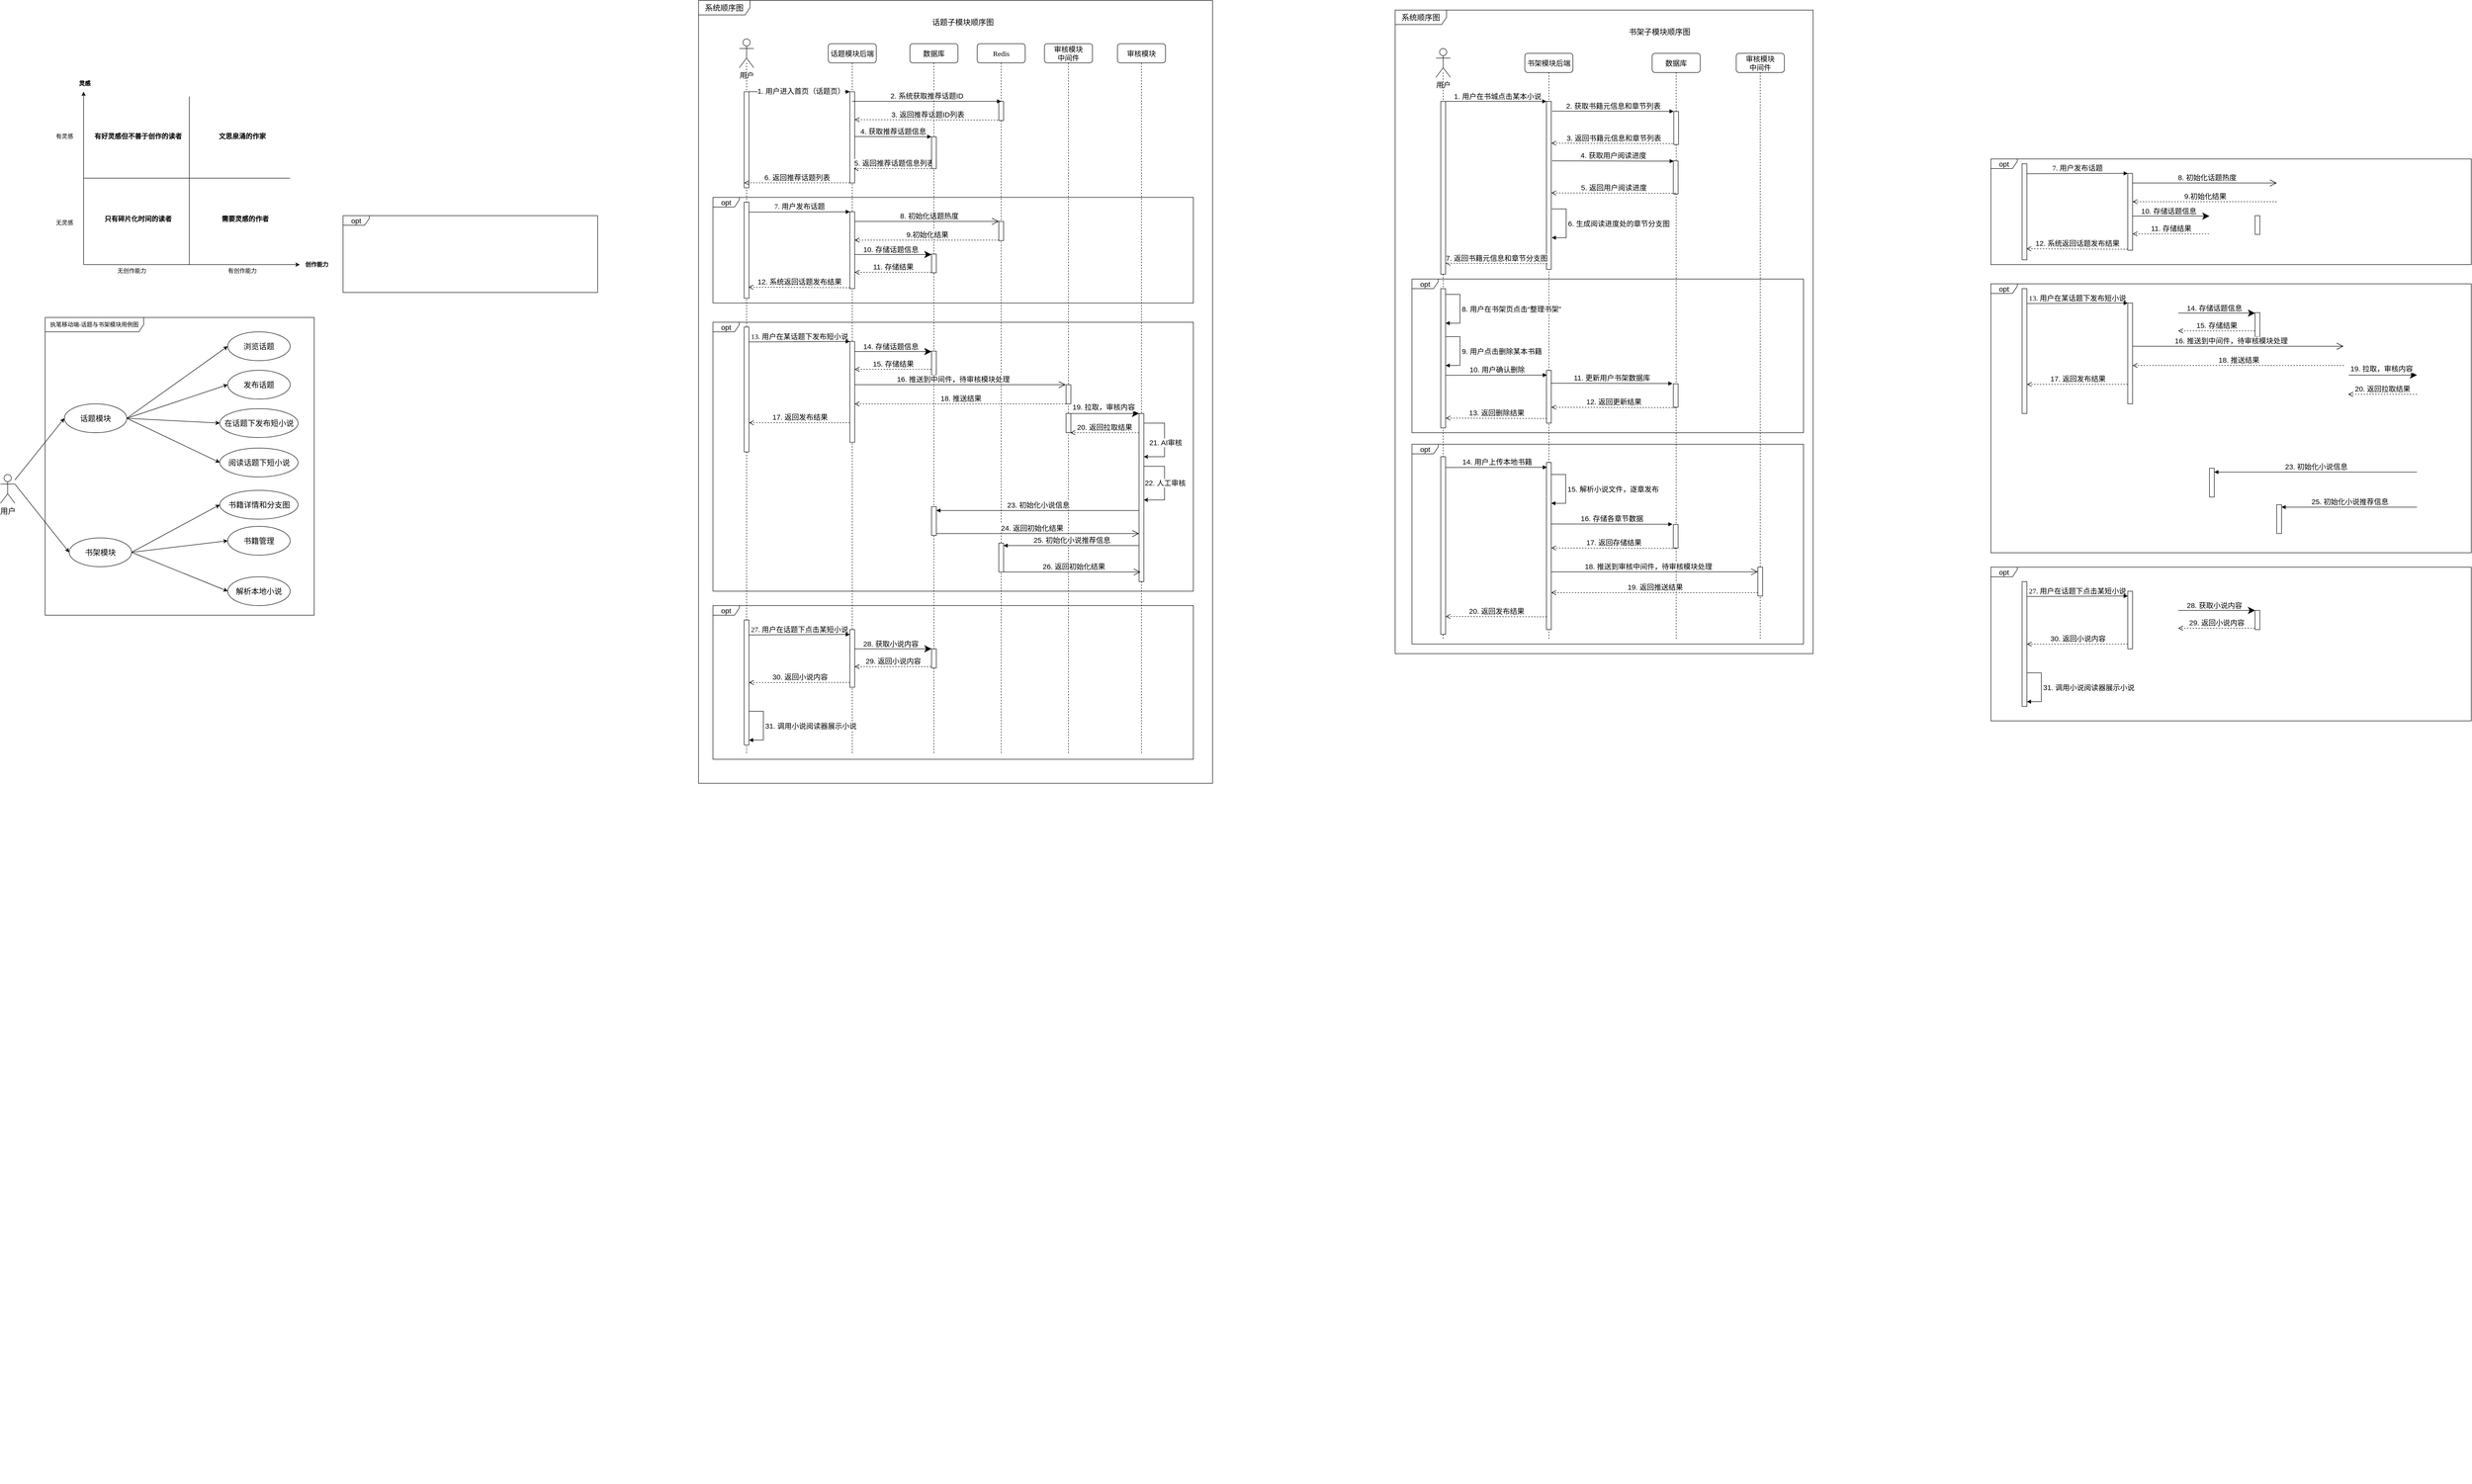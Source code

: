 <mxfile version="26.2.13">
  <diagram name="第 1 页" id="5w60ZApVhtlBWwktxhmQ">
    <mxGraphModel dx="1502" dy="917" grid="1" gridSize="10" guides="1" tooltips="1" connect="1" arrows="1" fold="1" page="1" pageScale="1" pageWidth="827" pageHeight="1169" math="0" shadow="0">
      <root>
        <mxCell id="0" />
        <mxCell id="1" parent="0" />
        <mxCell id="fj7yE3d4NN2Kqe4ZEAE6-2" value="" style="endArrow=classic;html=1;rounded=0;" parent="1" edge="1">
          <mxGeometry width="50" height="50" relative="1" as="geometry">
            <mxPoint x="390" y="600" as="sourcePoint" />
            <mxPoint x="840" y="600" as="targetPoint" />
          </mxGeometry>
        </mxCell>
        <mxCell id="fj7yE3d4NN2Kqe4ZEAE6-4" value="" style="endArrow=classic;html=1;rounded=0;" parent="1" edge="1">
          <mxGeometry width="50" height="50" relative="1" as="geometry">
            <mxPoint x="390" y="600" as="sourcePoint" />
            <mxPoint x="390" y="240" as="targetPoint" />
          </mxGeometry>
        </mxCell>
        <mxCell id="RaiOMSPYlgh454oG2q4W-1" value="" style="endArrow=none;html=1;rounded=0;" edge="1" parent="1">
          <mxGeometry width="50" height="50" relative="1" as="geometry">
            <mxPoint x="390" y="420" as="sourcePoint" />
            <mxPoint x="820" y="420" as="targetPoint" />
          </mxGeometry>
        </mxCell>
        <mxCell id="RaiOMSPYlgh454oG2q4W-2" value="" style="endArrow=none;html=1;rounded=0;" edge="1" parent="1">
          <mxGeometry width="50" height="50" relative="1" as="geometry">
            <mxPoint x="610" y="600" as="sourcePoint" />
            <mxPoint x="610" y="250" as="targetPoint" />
          </mxGeometry>
        </mxCell>
        <mxCell id="RaiOMSPYlgh454oG2q4W-3" value="&lt;b&gt;创作能力&lt;/b&gt;" style="text;html=1;align=center;verticalAlign=middle;resizable=0;points=[];autosize=1;strokeColor=none;fillColor=none;" vertex="1" parent="1">
          <mxGeometry x="840" y="585" width="70" height="30" as="geometry" />
        </mxCell>
        <mxCell id="RaiOMSPYlgh454oG2q4W-4" value="&lt;b&gt;灵感&lt;/b&gt;" style="text;html=1;align=center;verticalAlign=middle;resizable=0;points=[];autosize=1;strokeColor=none;fillColor=none;" vertex="1" parent="1">
          <mxGeometry x="367" y="208" width="50" height="30" as="geometry" />
        </mxCell>
        <mxCell id="RaiOMSPYlgh454oG2q4W-5" value="&lt;b&gt;灵感&lt;/b&gt;" style="text;html=1;align=center;verticalAlign=middle;resizable=0;points=[];autosize=1;strokeColor=none;fillColor=none;" vertex="1" parent="1">
          <mxGeometry x="367" y="208" width="50" height="30" as="geometry" />
        </mxCell>
        <mxCell id="RaiOMSPYlgh454oG2q4W-6" value="无创作能力" style="text;html=1;align=center;verticalAlign=middle;resizable=0;points=[];autosize=1;strokeColor=none;fillColor=none;" vertex="1" parent="1">
          <mxGeometry x="450" y="598" width="80" height="30" as="geometry" />
        </mxCell>
        <mxCell id="RaiOMSPYlgh454oG2q4W-7" value="有创作能力" style="text;html=1;align=center;verticalAlign=middle;resizable=0;points=[];autosize=1;strokeColor=none;fillColor=none;" vertex="1" parent="1">
          <mxGeometry x="680" y="598" width="80" height="30" as="geometry" />
        </mxCell>
        <mxCell id="RaiOMSPYlgh454oG2q4W-8" value="有灵感" style="text;html=1;align=center;verticalAlign=middle;resizable=0;points=[];autosize=1;strokeColor=none;fillColor=none;" vertex="1" parent="1">
          <mxGeometry x="320" y="318" width="60" height="30" as="geometry" />
        </mxCell>
        <mxCell id="RaiOMSPYlgh454oG2q4W-9" value="无灵感" style="text;html=1;align=center;verticalAlign=middle;resizable=0;points=[];autosize=1;strokeColor=none;fillColor=none;" vertex="1" parent="1">
          <mxGeometry x="320" y="498" width="60" height="30" as="geometry" />
        </mxCell>
        <mxCell id="RaiOMSPYlgh454oG2q4W-10" value="只有碎片化时间的读者" style="text;html=1;align=center;verticalAlign=middle;whiteSpace=wrap;rounded=0;fontStyle=1;fontSize=14;" vertex="1" parent="1">
          <mxGeometry x="417" y="490" width="173" height="30" as="geometry" />
        </mxCell>
        <mxCell id="RaiOMSPYlgh454oG2q4W-11" value="有好灵感但不善于创作的读者" style="text;html=1;align=center;verticalAlign=middle;whiteSpace=wrap;rounded=0;fontStyle=1;fontSize=14;" vertex="1" parent="1">
          <mxGeometry x="407" y="318" width="193" height="30" as="geometry" />
        </mxCell>
        <mxCell id="RaiOMSPYlgh454oG2q4W-12" value="文思泉涌的作家" style="text;html=1;align=center;verticalAlign=middle;whiteSpace=wrap;rounded=0;fontStyle=1;fontSize=14;" vertex="1" parent="1">
          <mxGeometry x="633.5" y="318" width="173" height="30" as="geometry" />
        </mxCell>
        <mxCell id="RaiOMSPYlgh454oG2q4W-13" value="需要灵感的作者" style="text;html=1;align=center;verticalAlign=middle;whiteSpace=wrap;rounded=0;fontStyle=1;fontSize=14;" vertex="1" parent="1">
          <mxGeometry x="640" y="490" width="173" height="30" as="geometry" />
        </mxCell>
        <mxCell id="RaiOMSPYlgh454oG2q4W-15" value="用户" style="shape=umlActor;verticalLabelPosition=bottom;verticalAlign=top;html=1;outlineConnect=0;fontSize=16;" vertex="1" parent="1">
          <mxGeometry x="217" y="1037" width="30" height="60" as="geometry" />
        </mxCell>
        <mxCell id="RaiOMSPYlgh454oG2q4W-32" style="rounded=0;orthogonalLoop=1;jettySize=auto;html=1;entryX=0;entryY=0.5;entryDx=0;entryDy=0;exitX=1;exitY=0.5;exitDx=0;exitDy=0;fontSize=16;" edge="1" parent="1" source="RaiOMSPYlgh454oG2q4W-16" target="RaiOMSPYlgh454oG2q4W-20">
          <mxGeometry relative="1" as="geometry" />
        </mxCell>
        <mxCell id="RaiOMSPYlgh454oG2q4W-16" value="话题模块" style="ellipse;whiteSpace=wrap;html=1;fontSize=16;" vertex="1" parent="1">
          <mxGeometry x="350" y="890" width="130" height="60" as="geometry" />
        </mxCell>
        <mxCell id="RaiOMSPYlgh454oG2q4W-17" value="浏览话题" style="ellipse;whiteSpace=wrap;html=1;fontSize=16;" vertex="1" parent="1">
          <mxGeometry x="690" y="740" width="130" height="60" as="geometry" />
        </mxCell>
        <mxCell id="RaiOMSPYlgh454oG2q4W-18" value="发布话题" style="ellipse;whiteSpace=wrap;html=1;fontSize=16;" vertex="1" parent="1">
          <mxGeometry x="690" y="820" width="130" height="60" as="geometry" />
        </mxCell>
        <mxCell id="RaiOMSPYlgh454oG2q4W-20" value="在话题下发布短小说" style="ellipse;whiteSpace=wrap;html=1;fontSize=16;" vertex="1" parent="1">
          <mxGeometry x="673.5" y="900" width="163" height="60" as="geometry" />
        </mxCell>
        <mxCell id="RaiOMSPYlgh454oG2q4W-24" value="书架模块" style="ellipse;whiteSpace=wrap;html=1;fontSize=16;" vertex="1" parent="1">
          <mxGeometry x="360" y="1169" width="130" height="60" as="geometry" />
        </mxCell>
        <mxCell id="RaiOMSPYlgh454oG2q4W-25" value="书籍管理" style="ellipse;whiteSpace=wrap;html=1;fontSize=16;" vertex="1" parent="1">
          <mxGeometry x="690" y="1145" width="130" height="60" as="geometry" />
        </mxCell>
        <mxCell id="RaiOMSPYlgh454oG2q4W-26" value="解析本地小说" style="ellipse;whiteSpace=wrap;html=1;fontSize=16;" vertex="1" parent="1">
          <mxGeometry x="690" y="1250" width="130" height="60" as="geometry" />
        </mxCell>
        <mxCell id="RaiOMSPYlgh454oG2q4W-33" value="" style="endArrow=classic;html=1;rounded=0;entryX=0;entryY=0.5;entryDx=0;entryDy=0;" edge="1" parent="1" source="RaiOMSPYlgh454oG2q4W-15" target="RaiOMSPYlgh454oG2q4W-16">
          <mxGeometry width="50" height="50" relative="1" as="geometry">
            <mxPoint x="300" y="1060" as="sourcePoint" />
            <mxPoint x="350" y="1010" as="targetPoint" />
          </mxGeometry>
        </mxCell>
        <mxCell id="RaiOMSPYlgh454oG2q4W-35" value="" style="endArrow=classic;html=1;rounded=0;entryX=0;entryY=0.5;entryDx=0;entryDy=0;exitX=1;exitY=0.333;exitDx=0;exitDy=0;exitPerimeter=0;" edge="1" parent="1" source="RaiOMSPYlgh454oG2q4W-15" target="RaiOMSPYlgh454oG2q4W-24">
          <mxGeometry width="50" height="50" relative="1" as="geometry">
            <mxPoint x="260" y="1044" as="sourcePoint" />
            <mxPoint x="367" y="1000" as="targetPoint" />
          </mxGeometry>
        </mxCell>
        <mxCell id="RaiOMSPYlgh454oG2q4W-36" value="" style="endArrow=classic;html=1;rounded=0;exitX=1;exitY=0.5;exitDx=0;exitDy=0;entryX=0;entryY=0.5;entryDx=0;entryDy=0;fontSize=16;" edge="1" parent="1" source="RaiOMSPYlgh454oG2q4W-24" target="RaiOMSPYlgh454oG2q4W-25">
          <mxGeometry width="50" height="50" relative="1" as="geometry">
            <mxPoint x="540" y="1240" as="sourcePoint" />
            <mxPoint x="590" y="1190" as="targetPoint" />
          </mxGeometry>
        </mxCell>
        <mxCell id="RaiOMSPYlgh454oG2q4W-37" value="" style="endArrow=classic;html=1;rounded=0;entryX=0;entryY=0.5;entryDx=0;entryDy=0;exitX=1;exitY=0.5;exitDx=0;exitDy=0;fontSize=16;" edge="1" parent="1" source="RaiOMSPYlgh454oG2q4W-24" target="RaiOMSPYlgh454oG2q4W-26">
          <mxGeometry width="50" height="50" relative="1" as="geometry">
            <mxPoint x="490" y="1290" as="sourcePoint" />
            <mxPoint x="580" y="1250" as="targetPoint" />
          </mxGeometry>
        </mxCell>
        <mxCell id="RaiOMSPYlgh454oG2q4W-39" style="rounded=0;orthogonalLoop=1;jettySize=auto;html=1;entryX=0;entryY=0.5;entryDx=0;entryDy=0;exitX=1;exitY=0.5;exitDx=0;exitDy=0;fontSize=16;" edge="1" parent="1" source="RaiOMSPYlgh454oG2q4W-16" target="RaiOMSPYlgh454oG2q4W-18">
          <mxGeometry relative="1" as="geometry">
            <mxPoint x="490" y="930" as="sourcePoint" />
            <mxPoint x="784" y="980" as="targetPoint" />
          </mxGeometry>
        </mxCell>
        <mxCell id="RaiOMSPYlgh454oG2q4W-40" style="rounded=0;orthogonalLoop=1;jettySize=auto;html=1;entryX=0;entryY=0.5;entryDx=0;entryDy=0;exitX=1;exitY=0.5;exitDx=0;exitDy=0;fontSize=16;" edge="1" parent="1" source="RaiOMSPYlgh454oG2q4W-16" target="RaiOMSPYlgh454oG2q4W-17">
          <mxGeometry relative="1" as="geometry">
            <mxPoint x="490" y="930" as="sourcePoint" />
            <mxPoint x="770" y="900" as="targetPoint" />
          </mxGeometry>
        </mxCell>
        <mxCell id="RaiOMSPYlgh454oG2q4W-45" value="执笔移动端-话题与书架模块用例图" style="shape=umlFrame;whiteSpace=wrap;html=1;pointerEvents=0;width=205;height=30;" vertex="1" parent="1">
          <mxGeometry x="310" y="710" width="560" height="620" as="geometry" />
        </mxCell>
        <mxCell id="RaiOMSPYlgh454oG2q4W-46" value="阅读话题下短小说" style="ellipse;whiteSpace=wrap;html=1;fontSize=16;" vertex="1" parent="1">
          <mxGeometry x="673.5" y="982" width="163" height="60" as="geometry" />
        </mxCell>
        <mxCell id="RaiOMSPYlgh454oG2q4W-48" style="rounded=0;orthogonalLoop=1;jettySize=auto;html=1;entryX=0;entryY=0.5;entryDx=0;entryDy=0;fontSize=16;" edge="1" parent="1" target="RaiOMSPYlgh454oG2q4W-46">
          <mxGeometry relative="1" as="geometry">
            <mxPoint x="480" y="920" as="sourcePoint" />
            <mxPoint x="683" y="950" as="targetPoint" />
          </mxGeometry>
        </mxCell>
        <mxCell id="RaiOMSPYlgh454oG2q4W-49" value="书籍详情和分支图" style="ellipse;whiteSpace=wrap;html=1;fontSize=16;" vertex="1" parent="1">
          <mxGeometry x="673.5" y="1070" width="163" height="60" as="geometry" />
        </mxCell>
        <mxCell id="RaiOMSPYlgh454oG2q4W-51" value="" style="endArrow=classic;html=1;rounded=0;exitX=1;exitY=0.5;exitDx=0;exitDy=0;entryX=0;entryY=0.5;entryDx=0;entryDy=0;fontSize=16;" edge="1" parent="1" source="RaiOMSPYlgh454oG2q4W-24" target="RaiOMSPYlgh454oG2q4W-49">
          <mxGeometry width="50" height="50" relative="1" as="geometry">
            <mxPoint x="490" y="1330" as="sourcePoint" />
            <mxPoint x="700" y="1252" as="targetPoint" />
          </mxGeometry>
        </mxCell>
        <mxCell id="RaiOMSPYlgh454oG2q4W-52" value="opt" style="shape=umlFrame;whiteSpace=wrap;html=1;pointerEvents=0;width=55;height=20;fontSize=15;" vertex="1" parent="1">
          <mxGeometry x="930" y="498" width="530" height="160" as="geometry" />
        </mxCell>
        <mxCell id="RaiOMSPYlgh454oG2q4W-53" value="话题子模块顺序图" style="text;html=1;align=center;verticalAlign=middle;resizable=0;points=[];autosize=1;strokeColor=none;fillColor=none;fontSize=16;" vertex="1" parent="1">
          <mxGeometry x="2145" y="80" width="150" height="30" as="geometry" />
        </mxCell>
        <mxCell id="RaiOMSPYlgh454oG2q4W-92" value="&lt;span style=&quot;color: rgba(0, 0, 0, 0); font-family: monospace; font-size: 0px; text-align: start;&quot;&gt;%3CmxGraphModel%3E%3Croot%3E%3CmxCell%20id%3D%220%22%2F%3E%3CmxCell%20id%3D%221%22%20parent%3D%220%22%2F%3E%3CmxCell%20id%3D%222%22%20value%3D%22%3AObject%22%20style%3D%22shape%3DumlLifeline%3Bperimeter%3DlifelinePerimeter%3BwhiteSpace%3Dwrap%3Bhtml%3D1%3Bcontainer%3D1%3Bcollapsible%3D0%3BrecursiveResize%3D0%3BoutlineConnect%3D0%3Brounded%3D1%3Bshadow%3D0%3Bcomic%3D0%3BlabelBackgroundColor%3Dnone%3BstrokeWidth%3D1%3BfontFamily%3DVerdana%3BfontSize%3D12%3Balign%3Dcenter%3B%22%20vertex%3D%221%22%20parent%3D%221%22%3E%3CmxGeometry%20x%3D%22240%22%20y%3D%2280%22%20width%3D%22100%22%20height%3D%22580%22%20as%3D%22geometry%22%2F%3E%3C%2FmxCell%3E%3CmxCell%20id%3D%223%22%20value%3D%22%22%20style%3D%22html%3D1%3Bpoints%3D%5B%5D%3Bperimeter%3DorthogonalPerimeter%3Brounded%3D0%3Bshadow%3D0%3Bcomic%3D0%3BlabelBackgroundColor%3Dnone%3BstrokeWidth%3D1%3BfontFamily%3DVerdana%3BfontSize%3D12%3Balign%3Dcenter%3B%22%20vertex%3D%221%22%20parent%3D%222%22%3E%3CmxGeometry%20x%3D%2245%22%20y%3D%22100%22%20width%3D%2210%22%20height%3D%22230%22%20as%3D%22geometry%22%2F%3E%3C%2FmxCell%3E%3CmxCell%20id%3D%224%22%20value%3D%22%3AObject%22%20style%3D%22shape%3DumlLifeline%3Bperimeter%3DlifelinePerimeter%3BwhiteSpace%3Dwrap%3Bhtml%3D1%3Bcontainer%3D1%3Bcollapsible%3D0%3BrecursiveResize%3D0%3BoutlineConnect%3D0%3Brounded%3D1%3Bshadow%3D0%3Bcomic%3D0%3BlabelBackgroundColor%3Dnone%3BstrokeWidth%3D1%3BfontFamily%3DVerdana%3BfontSize%3D12%3Balign%3Dcenter%3B%22%20vertex%3D%221%22%20parent%3D%221%22%3E%3CmxGeometry%20x%3D%22400%22%20y%3D%2280%22%20width%3D%22100%22%20height%3D%22580%22%20as%3D%22geometry%22%2F%3E%3C%2FmxCell%3E%3CmxCell%20id%3D%225%22%20value%3D%22%22%20style%3D%22html%3D1%3Bpoints%3D%5B%5D%3Bperimeter%3DorthogonalPerimeter%3Brounded%3D0%3Bshadow%3D0%3Bcomic%3D0%3BlabelBackgroundColor%3Dnone%3BstrokeWidth%3D1%3BfontFamily%3DVerdana%3BfontSize%3D12%3Balign%3Dcenter%3B%22%20vertex%3D%221%22%20parent%3D%224%22%3E%3CmxGeometry%20x%3D%2245%22%20y%3D%22100%22%20width%3D%2210%22%20height%3D%22200%22%20as%3D%22geometry%22%2F%3E%3C%2FmxCell%3E%3CmxCell%20id%3D%226%22%20value%3D%22%3AObject%22%20style%3D%22shape%3DumlLifeline%3Bperimeter%3DlifelinePerimeter%3BwhiteSpace%3Dwrap%3Bhtml%3D1%3Bcontainer%3D1%3Bcollapsible%3D0%3BrecursiveResize%3D0%3BoutlineConnect%3D0%3Brounded%3D1%3Bshadow%3D0%3Bcomic%3D0%3BlabelBackgroundColor%3Dnone%3BstrokeWidth%3D1%3BfontFamily%3DVerdana%3BfontSize%3D12%3Balign%3Dcenter%3B%22%20vertex%3D%221%22%20parent%3D%221%22%3E%3CmxGeometry%20x%3D%22540%22%20y%3D%2280%22%20width%3D%22100%22%20height%3D%22580%22%20as%3D%22geometry%22%2F%3E%3C%2FmxCell%3E%3CmxCell%20id%3D%227%22%20value%3D%22%3AObject%22%20style%3D%22shape%3DumlLifeline%3Bperimeter%3DlifelinePerimeter%3BwhiteSpace%3Dwrap%3Bhtml%3D1%3Bcontainer%3D1%3Bcollapsible%3D0%3BrecursiveResize%3D0%3BoutlineConnect%3D0%3Brounded%3D1%3Bshadow%3D0%3Bcomic%3D0%3BlabelBackgroundColor%3Dnone%3BstrokeWidth%3D1%3BfontFamily%3DVerdana%3BfontSize%3D12%3Balign%3Dcenter%3B%22%20vertex%3D%221%22%20parent%3D%221%22%3E%3CmxGeometry%20x%3D%22680%22%20y%3D%2280%22%20width%3D%22100%22%20height%3D%22580%22%20as%3D%22geometry%22%2F%3E%3C%2FmxCell%3E%3CmxCell%20id%3D%228%22%20value%3D%22%3AObject%22%20style%3D%22shape%3DumlLifeline%3Bperimeter%3DlifelinePerimeter%3BwhiteSpace%3Dwrap%3Bhtml%3D1%3Bcontainer%3D1%3Bcollapsible%3D0%3BrecursiveResize%3D0%3BoutlineConnect%3D0%3Brounded%3D1%3Bshadow%3D0%3Bcomic%3D0%3BlabelBackgroundColor%3Dnone%3BstrokeWidth%3D1%3BfontFamily%3DVerdana%3BfontSize%3D12%3Balign%3Dcenter%3B%22%20vertex%3D%221%22%20parent%3D%221%22%3E%3CmxGeometry%20x%3D%22820%22%20y%3D%2280%22%20width%3D%22100%22%20height%3D%22580%22%20as%3D%22geometry%22%2F%3E%3C%2FmxCell%3E%3CmxCell%20id%3D%229%22%20value%3D%22%3AObject%22%20style%3D%22shape%3DumlLifeline%3Bperimeter%3DlifelinePerimeter%3BwhiteSpace%3Dwrap%3Bhtml%3D1%3Bcontainer%3D1%3Bcollapsible%3D0%3BrecursiveResize%3D0%3BoutlineConnect%3D0%3Brounded%3D1%3Bshadow%3D0%3Bcomic%3D0%3BlabelBackgroundColor%3Dnone%3BstrokeWidth%3D1%3BfontFamily%3DVerdana%3BfontSize%3D12%3Balign%3Dcenter%3B%22%20vertex%3D%221%22%20parent%3D%221%22%3E%3CmxGeometry%20x%3D%22960%22%20y%3D%2280%22%20width%3D%22100%22%20height%3D%22580%22%20as%3D%22geometry%22%2F%3E%3C%2FmxCell%3E%3CmxCell%20id%3D%2210%22%20value%3D%22%3AObject%22%20style%3D%22shape%3DumlLifeline%3Bperimeter%3DlifelinePerimeter%3BwhiteSpace%3Dwrap%3Bhtml%3D1%3Bcontainer%3D1%3Bcollapsible%3D0%3BrecursiveResize%3D0%3BoutlineConnect%3D0%3Brounded%3D1%3Bshadow%3D0%3Bcomic%3D0%3BlabelBackgroundColor%3Dnone%3BstrokeWidth%3D1%3BfontFamily%3DVerdana%3BfontSize%3D12%3Balign%3Dcenter%3B%22%20vertex%3D%221%22%20parent%3D%221%22%3E%3CmxGeometry%20x%3D%22100%22%20y%3D%2280%22%20width%3D%22100%22%20height%3D%22580%22%20as%3D%22geometry%22%2F%3E%3C%2FmxCell%3E%3CmxCell%20id%3D%2211%22%20value%3D%22%22%20style%3D%22html%3D1%3Bpoints%3D%5B%5D%3Bperimeter%3DorthogonalPerimeter%3Brounded%3D0%3Bshadow%3D0%3Bcomic%3D0%3BlabelBackgroundColor%3Dnone%3BstrokeWidth%3D1%3BfontFamily%3DVerdana%3BfontSize%3D12%3Balign%3Dcenter%3B%22%20vertex%3D%221%22%20parent%3D%2210%22%3E%3CmxGeometry%20x%3D%2245%22%20y%3D%22100%22%20width%3D%2210%22%20height%3D%22440%22%20as%3D%22geometry%22%2F%3E%3C%2FmxCell%3E%3CmxCell%20id%3D%2212%22%20value%3D%22%22%20style%3D%22html%3D1%3Bpoints%3D%5B%5D%3Bperimeter%3DorthogonalPerimeter%3Brounded%3D0%3Bshadow%3D0%3Bcomic%3D0%3BlabelBackgroundColor%3Dnone%3BstrokeWidth%3D1%3BfontFamily%3DVerdana%3BfontSize%3D12%3Balign%3Dcenter%3B%22%20vertex%3D%221%22%20parent%3D%221%22%3E%3CmxGeometry%20x%3D%22585%22%20y%3D%22220%22%20width%3D%2210%22%20height%3D%22180%22%20as%3D%22geometry%22%2F%3E%3C%2FmxCell%3E%3CmxCell%20id%3D%2213%22%20value%3D%22dispatch%22%20style%3D%22html%3D1%3BverticalAlign%3Dbottom%3BendArrow%3Dblock%3BlabelBackgroundColor%3Dnone%3BfontFamily%3DVerdana%3BfontSize%3D12%3BedgeStyle%3DelbowEdgeStyle%3Belbow%3Dvertical%3B%22%20edge%3D%221%22%20source%3D%225%22%20target%3D%2212%22%20parent%3D%221%22%3E%3CmxGeometry%20relative%3D%221%22%20as%3D%22geometry%22%3E%3CmxPoint%20x%3D%22510%22%20y%3D%22220%22%20as%3D%22sourcePoint%22%2F%3E%3CArray%20as%3D%22points%22%3E%3CmxPoint%20x%3D%22460%22%20y%3D%22220%22%2F%3E%3C%2FArray%3E%3C%2FmxGeometry%3E%3C%2FmxCell%3E%3CmxCell%20id%3D%2214%22%20value%3D%22%22%20style%3D%22html%3D1%3Bpoints%3D%5B%5D%3Bperimeter%3DorthogonalPerimeter%3Brounded%3D0%3Bshadow%3D0%3Bcomic%3D0%3BlabelBackgroundColor%3Dnone%3BstrokeWidth%3D1%3BfontFamily%3DVerdana%3BfontSize%3D12%3Balign%3Dcenter%3B%22%20vertex%3D%221%22%20parent%3D%221%22%3E%3CmxGeometry%20x%3D%22725%22%20y%3D%22230%22%20width%3D%2210%22%20height%3D%2240%22%20as%3D%22geometry%22%2F%3E%3C%2FmxCell%3E%3CmxCell%20id%3D%2215%22%20value%3D%22dispatch%22%20style%3D%22html%3D1%3BverticalAlign%3Dbottom%3BendArrow%3Dblock%3BentryX%3D0%3BentryY%3D0%3BlabelBackgroundColor%3Dnone%3BfontFamily%3DVerdana%3BfontSize%3D12%3BedgeStyle%3DelbowEdgeStyle%3Belbow%3Dvertical%3B%22%20edge%3D%221%22%20source%3D%2212%22%20target%3D%2214%22%20parent%3D%221%22%3E%3CmxGeometry%20relative%3D%221%22%20as%3D%22geometry%22%3E%3CmxPoint%20x%3D%22650%22%20y%3D%22230%22%20as%3D%22sourcePoint%22%2F%3E%3C%2FmxGeometry%3E%3C%2FmxCell%3E%3CmxCell%20id%3D%2216%22%20value%3D%22return%22%20style%3D%22html%3D1%3BverticalAlign%3Dbottom%3BendArrow%3Dopen%3Bdashed%3D1%3BendSize%3D8%3BlabelBackgroundColor%3Dnone%3BfontFamily%3DVerdana%3BfontSize%3D12%3BedgeStyle%3DelbowEdgeStyle%3Belbow%3Dvertical%3B%22%20edge%3D%221%22%20source%3D%2214%22%20target%3D%2212%22%20parent%3D%221%22%3E%3CmxGeometry%20relative%3D%221%22%20as%3D%22geometry%22%3E%3CmxPoint%20x%3D%22650%22%20y%3D%22306%22%20as%3D%22targetPoint%22%2F%3E%3CArray%20as%3D%22points%22%3E%3CmxPoint%20x%3D%22670%22%20y%3D%22260%22%2F%3E%3CmxPoint%20x%3D%22700%22%20y%3D%22260%22%2F%3E%3C%2FArray%3E%3C%2FmxGeometry%3E%3C%2FmxCell%3E%3CmxCell%20id%3D%2217%22%20value%3D%22%22%20style%3D%22html%3D1%3Bpoints%3D%5B%5D%3Bperimeter%3DorthogonalPerimeter%3Brounded%3D0%3Bshadow%3D0%3Bcomic%3D0%3BlabelBackgroundColor%3Dnone%3BstrokeWidth%3D1%3BfontFamily%3DVerdana%3BfontSize%3D12%3Balign%3Dcenter%3B%22%20vertex%3D%221%22%20parent%3D%221%22%3E%3CmxGeometry%20x%3D%22585%22%20y%3D%22440%22%20width%3D%2210%22%20height%3D%22140%22%20as%3D%22geometry%22%2F%3E%3C%2FmxCell%3E%3CmxCell%20id%3D%2218%22%20value%3D%22dispatch%22%20style%3D%22html%3D1%3BverticalAlign%3Dbottom%3BendArrow%3Dblock%3BentryX%3D0%3BentryY%3D0%3BlabelBackgroundColor%3Dnone%3BfontFamily%3DVerdana%3BfontSize%3D12%3B%22%20edge%3D%221%22%20source%3D%2211%22%20target%3D%2217%22%20parent%3D%221%22%3E%3CmxGeometry%20relative%3D%221%22%20as%3D%22geometry%22%3E%3CmxPoint%20x%3D%22510%22%20y%3D%22420%22%20as%3D%22sourcePoint%22%2F%3E%3C%2FmxGeometry%3E%3C%2FmxCell%3E%3CmxCell%20id%3D%2219%22%20value%3D%22%22%20style%3D%22html%3D1%3Bpoints%3D%5B%5D%3Bperimeter%3DorthogonalPerimeter%3Brounded%3D0%3Bshadow%3D0%3Bcomic%3D0%3BlabelBackgroundColor%3Dnone%3BstrokeColor%3D%23000000%3BstrokeWidth%3D1%3BfillColor%3D%23FFFFFF%3BfontFamily%3DVerdana%3BfontSize%3D12%3BfontColor%3D%23000000%3Balign%3Dcenter%3B%22%20vertex%3D%221%22%20parent%3D%221%22%3E%3CmxGeometry%20x%3D%221005%22%20y%3D%22460%22%20width%3D%2210%22%20height%3D%2230%22%20as%3D%22geometry%22%2F%3E%3C%2FmxCell%3E%3CmxCell%20id%3D%2220%22%20value%3D%22dispatch%22%20style%3D%22html%3D1%3BverticalAlign%3Dbottom%3BendArrow%3Dblock%3BentryX%3D0%3BentryY%3D0%3BlabelBackgroundColor%3Dnone%3BfontFamily%3DVerdana%3BfontSize%3D12%3B%22%20edge%3D%221%22%20source%3D%2217%22%20target%3D%2219%22%20parent%3D%221%22%3E%3CmxGeometry%20relative%3D%221%22%20as%3D%22geometry%22%3E%3CmxPoint%20x%3D%22930%22%20y%3D%22340%22%20as%3D%22sourcePoint%22%2F%3E%3C%2FmxGeometry%3E%3C%2FmxCell%3E%3CmxCell%20id%3D%2221%22%20value%3D%22return%22%20style%3D%22html%3D1%3BverticalAlign%3Dbottom%3BendArrow%3Dopen%3Bdashed%3D1%3BendSize%3D8%3BexitX%3D0%3BexitY%3D0.95%3BlabelBackgroundColor%3Dnone%3BfontFamily%3DVerdana%3BfontSize%3D12%3B%22%20edge%3D%221%22%20source%3D%2219%22%20target%3D%2217%22%20parent%3D%221%22%3E%3CmxGeometry%20relative%3D%221%22%20as%3D%22geometry%22%3E%3CmxPoint%20x%3D%22930%22%20y%3D%22416%22%20as%3D%22targetPoint%22%2F%3E%3C%2FmxGeometry%3E%3C%2FmxCell%3E%3CmxCell%20id%3D%2222%22%20value%3D%22%22%20style%3D%22html%3D1%3Bpoints%3D%5B%5D%3Bperimeter%3DorthogonalPerimeter%3Brounded%3D0%3Bshadow%3D0%3Bcomic%3D0%3BlabelBackgroundColor%3Dnone%3BstrokeWidth%3D1%3BfontFamily%3DVerdana%3BfontSize%3D12%3Balign%3Dcenter%3B%22%20vertex%3D%221%22%20parent%3D%221%22%3E%3CmxGeometry%20x%3D%22870%22%20y%3D%22550%22%20width%3D%2210%22%20height%3D%2260%22%20as%3D%22geometry%22%2F%3E%3C%2FmxCell%3E%3CmxCell%20id%3D%2223%22%20value%3D%22dispatch%22%20style%3D%22html%3D1%3BverticalAlign%3Dbottom%3BendArrow%3Dblock%3BentryX%3D0%3BentryY%3D0%3BlabelBackgroundColor%3Dnone%3BfontFamily%3DVerdana%3BfontSize%3D12%3BedgeStyle%3DelbowEdgeStyle%3Belbow%3Dvertical%3B%22%20edge%3D%221%22%20source%3D%2230%22%20target%3D%2222%22%20parent%3D%221%22%3E%3CmxGeometry%20relative%3D%221%22%20as%3D%22geometry%22%3E%3CmxPoint%20x%3D%22800%22%20y%3D%22550%22%20as%3D%22sourcePoint%22%2F%3E%3C%2FmxGeometry%3E%3C%2FmxCell%3E%3CmxCell%20id%3D%2224%22%20value%3D%22return%22%20style%3D%22html%3D1%3BverticalAlign%3Dbottom%3BendArrow%3Dopen%3Bdashed%3D1%3BendSize%3D8%3BlabelBackgroundColor%3Dnone%3BfontFamily%3DVerdana%3BfontSize%3D12%3BedgeStyle%3DelbowEdgeStyle%3Belbow%3Dvertical%3B%22%20edge%3D%221%22%20source%3D%2222%22%20target%3D%2211%22%20parent%3D%221%22%3E%3CmxGeometry%20relative%3D%221%22%20as%3D%22geometry%22%3E%3CmxPoint%20x%3D%22800%22%20y%3D%22626%22%20as%3D%22targetPoint%22%2F%3E%3CArray%20as%3D%22points%22%3E%3CmxPoint%20x%3D%22570%22%20y%3D%22600%22%2F%3E%3C%2FArray%3E%3C%2FmxGeometry%3E%3C%2FmxCell%3E%3CmxCell%20id%3D%2225%22%20value%3D%22dispatch%22%20style%3D%22html%3D1%3BverticalAlign%3Dbottom%3BendArrow%3Dblock%3BentryX%3D0%3BentryY%3D0%3BlabelBackgroundColor%3Dnone%3BfontFamily%3DVerdana%3BfontSize%3D12%3BedgeStyle%3DelbowEdgeStyle%3Belbow%3Dvertical%3B%22%20edge%3D%221%22%20source%3D%2211%22%20target%3D%223%22%20parent%3D%221%22%3E%3CmxGeometry%20relative%3D%221%22%20as%3D%22geometry%22%3E%3CmxPoint%20x%3D%22220%22%20y%3D%22190%22%20as%3D%22sourcePoint%22%2F%3E%3C%2FmxGeometry%3E%3C%2FmxCell%3E%3CmxCell%20id%3D%2226%22%20value%3D%22dispatch%22%20style%3D%22html%3D1%3BverticalAlign%3Dbottom%3BendArrow%3Dblock%3BentryX%3D0%3BentryY%3D0%3BlabelBackgroundColor%3Dnone%3BfontFamily%3DVerdana%3BfontSize%3D12%3BedgeStyle%3DelbowEdgeStyle%3Belbow%3Dvertical%3B%22%20edge%3D%221%22%20source%3D%223%22%20target%3D%225%22%20parent%3D%221%22%3E%3CmxGeometry%20relative%3D%221%22%20as%3D%22geometry%22%3E%3CmxPoint%20x%3D%22370%22%20y%3D%22200%22%20as%3D%22sourcePoint%22%2F%3E%3C%2FmxGeometry%3E%3C%2FmxCell%3E%3CmxCell%20id%3D%2227%22%20value%3D%22%22%20style%3D%22html%3D1%3Bpoints%3D%5B%5D%3Bperimeter%3DorthogonalPerimeter%3Brounded%3D0%3Bshadow%3D0%3Bcomic%3D0%3BlabelBackgroundColor%3Dnone%3BstrokeWidth%3D1%3BfontFamily%3DVerdana%3BfontSize%3D12%3Balign%3Dcenter%3B%22%20vertex%3D%221%22%20parent%3D%221%22%3E%3CmxGeometry%20x%3D%22590%22%20y%3D%22300%22%20width%3D%2210%22%20height%3D%2270%22%20as%3D%22geometry%22%2F%3E%3C%2FmxCell%3E%3CmxCell%20id%3D%2228%22%20value%3D%22dispatch%22%20style%3D%22html%3D1%3BverticalAlign%3Dbottom%3BendArrow%3Dblock%3BlabelBackgroundColor%3Dnone%3BfontFamily%3DVerdana%3BfontSize%3D12%3Belbow%3Dvertical%3BedgeStyle%3DorthogonalEdgeStyle%3Bcurved%3D1%3BentryX%3D1%3BentryY%3D0.286%3BentryPerimeter%3D0%3BexitX%3D1.038%3BexitY%3D0.345%3BexitPerimeter%3D0%3B%22%20edge%3D%221%22%20source%3D%2212%22%20target%3D%2227%22%20parent%3D%221%22%3E%3CmxGeometry%20relative%3D%221%22%20as%3D%22geometry%22%3E%3CmxPoint%20x%3D%22465%22%20y%3D%22230%22%20as%3D%22sourcePoint%22%2F%3E%3CmxPoint%20x%3D%22595%22%20y%3D%22230%22%20as%3D%22targetPoint%22%2F%3E%3CArray%20as%3D%22points%22%3E%3CmxPoint%20x%3D%22650%22%20y%3D%22282%22%2F%3E%3CmxPoint%20x%3D%22650%22%20y%3D%22320%22%2F%3E%3C%2FArray%3E%3C%2FmxGeometry%3E%3C%2FmxCell%3E%3CmxCell%20id%3D%2229%22%20value%3D%22dispatch%22%20style%3D%22html%3D1%3BverticalAlign%3Dbottom%3BendArrow%3Dblock%3BlabelBackgroundColor%3Dnone%3BfontFamily%3DVerdana%3BfontSize%3D12%3Belbow%3Dvertical%3BedgeStyle%3DorthogonalEdgeStyle%3Bcurved%3D1%3BexitX%3D1.066%3BexitY%3D0.713%3BexitPerimeter%3D0%3B%22%20edge%3D%221%22%20source%3D%2227%22%20parent%3D%221%22%3E%3CmxGeometry%20relative%3D%221%22%20as%3D%22geometry%22%3E%3CmxPoint%20x%3D%22610.333%22%20y%3D%22350%22%20as%3D%22sourcePoint%22%2F%3E%3CmxPoint%20x%3D%22595%22%20y%3D%22389%22%20as%3D%22targetPoint%22%2F%3E%3CArray%20as%3D%22points%22%3E%3CmxPoint%20x%3D%22650%22%20y%3D%22350%22%2F%3E%3CmxPoint%20x%3D%22650%22%20y%3D%22389%22%2F%3E%3C%2FArray%3E%3C%2FmxGeometry%3E%3C%2FmxCell%3E%3CmxCell%20id%3D%2230%22%20value%3D%22%22%20style%3D%22html%3D1%3Bpoints%3D%5B%5D%3Bperimeter%3DorthogonalPerimeter%3Brounded%3D0%3Bshadow%3D0%3Bcomic%3D0%3BlabelBackgroundColor%3Dnone%3BstrokeWidth%3D1%3BfontFamily%3DVerdana%3BfontSize%3D12%3Balign%3Dcenter%3B%22%20vertex%3D%221%22%20parent%3D%221%22%3E%3CmxGeometry%20x%3D%22590%22%20y%3D%22520%22%20width%3D%2210%22%20height%3D%2240%22%20as%3D%22geometry%22%2F%3E%3C%2FmxCell%3E%3CmxCell%20id%3D%2231%22%20value%3D%22dispatch%22%20style%3D%22html%3D1%3BverticalAlign%3Dbottom%3BendArrow%3Dblock%3BlabelBackgroundColor%3Dnone%3BfontFamily%3DVerdana%3BfontSize%3D12%3Belbow%3Dvertical%3BedgeStyle%3DorthogonalEdgeStyle%3Bcurved%3D1%3BentryX%3D1%3BentryY%3D0.286%3BentryPerimeter%3D0%3BexitX%3D1.038%3BexitY%3D0.345%3BexitPerimeter%3D0%3B%22%20edge%3D%221%22%20parent%3D%221%22%3E%3CmxGeometry%20relative%3D%221%22%20as%3D%22geometry%22%3E%3CmxPoint%20x%3D%22595.333%22%20y%3D%22501%22%20as%3D%22sourcePoint%22%2F%3E%3CmxPoint%20x%3D%22600.333%22%20y%3D%22539.333%22%20as%3D%22targetPoint%22%2F%3E%3CArray%20as%3D%22points%22%3E%3CmxPoint%20x%3D%22650%22%20y%3D%22501%22%2F%3E%3CmxPoint%20x%3D%22650%22%20y%3D%22539%22%2F%3E%3C%2FArray%3E%3C%2FmxGeometry%3E%3C%2FmxCell%3E%3CmxCell%20id%3D%2232%22%20value%3D%22Note%22%20style%3D%22shape%3Dnote%3BwhiteSpace%3Dwrap%3Bhtml%3D1%3Bsize%3D14%3BverticalAlign%3Dtop%3Balign%3Dleft%3BspacingTop%3D-6%3Brounded%3D0%3Bshadow%3D0%3Bcomic%3D0%3BlabelBackgroundColor%3Dnone%3BstrokeWidth%3D1%3BfontFamily%3DVerdana%3BfontSize%3D12%22%20vertex%3D%221%22%20parent%3D%221%22%3E%3CmxGeometry%20x%3D%22100%22%20y%3D%2230%22%20width%3D%22100%22%20height%3D%2235%22%20as%3D%22geometry%22%2F%3E%3C%2FmxCell%3E%3CmxCell%20id%3D%2233%22%20value%3D%22Note%22%20style%3D%22shape%3Dnote%3BwhiteSpace%3Dwrap%3Bhtml%3D1%3Bsize%3D14%3BverticalAlign%3Dtop%3Balign%3Dleft%3BspacingTop%3D-6%3Brounded%3D0%3Bshadow%3D0%3Bcomic%3D0%3BlabelBackgroundColor%3Dnone%3BstrokeWidth%3D1%3BfontFamily%3DVerdana%3BfontSize%3D12%22%20vertex%3D%221%22%20parent%3D%221%22%3E%3CmxGeometry%20x%3D%22240%22%20y%3D%2230%22%20width%3D%22100%22%20height%3D%2235%22%20as%3D%22geometry%22%2F%3E%3C%2FmxCell%3E%3CmxCell%20id%3D%2234%22%20value%3D%22Note%22%20style%3D%22shape%3Dnote%3BwhiteSpace%3Dwrap%3Bhtml%3D1%3Bsize%3D14%3BverticalAlign%3Dtop%3Balign%3Dleft%3BspacingTop%3D-6%3Brounded%3D0%3Bshadow%3D0%3Bcomic%3D0%3BlabelBackgroundColor%3Dnone%3BstrokeWidth%3D1%3BfontFamily%3DVerdana%3BfontSize%3D12%22%20vertex%3D%221%22%20parent%3D%221%22%3E%3CmxGeometry%20x%3D%22400%22%20y%3D%2230%22%20width%3D%22100%22%20height%3D%2235%22%20as%3D%22geometry%22%2F%3E%3C%2FmxCell%3E%3CmxCell%20id%3D%2235%22%20value%3D%22Note%22%20style%3D%22shape%3Dnote%3BwhiteSpace%3Dwrap%3Bhtml%3D1%3Bsize%3D14%3BverticalAlign%3Dtop%3Balign%3Dleft%3BspacingTop%3D-6%3Brounded%3D0%3Bshadow%3D0%3Bcomic%3D0%3BlabelBackgroundColor%3Dnone%3BstrokeWidth%3D1%3BfontFamily%3DVerdana%3BfontSize%3D12%22%20vertex%3D%221%22%20parent%3D%221%22%3E%3CmxGeometry%20x%3D%22540%22%20y%3D%2230%22%20width%3D%22100%22%20height%3D%2235%22%20as%3D%22geometry%22%2F%3E%3C%2FmxCell%3E%3CmxCell%20id%3D%2236%22%20value%3D%22Note%22%20style%3D%22shape%3Dnote%3BwhiteSpace%3Dwrap%3Bhtml%3D1%3Bsize%3D14%3BverticalAlign%3Dtop%3Balign%3Dleft%3BspacingTop%3D-6%3Brounded%3D0%3Bshadow%3D0%3Bcomic%3D0%3BlabelBackgroundColor%3Dnone%3BstrokeWidth%3D1%3BfontFamily%3DVerdana%3BfontSize%3D12%22%20vertex%3D%221%22%20parent%3D%221%22%3E%3CmxGeometry%20x%3D%22680%22%20y%3D%2230%22%20width%3D%22100%22%20height%3D%2235%22%20as%3D%22geometry%22%2F%3E%3C%2FmxCell%3E%3CmxCell%20id%3D%2237%22%20value%3D%22Note%22%20style%3D%22shape%3Dnote%3BwhiteSpace%3Dwrap%3Bhtml%3D1%3Bsize%3D14%3BverticalAlign%3Dtop%3Balign%3Dleft%3BspacingTop%3D-6%3Brounded%3D0%3Bshadow%3D0%3Bcomic%3D0%3BlabelBackgroundColor%3Dnone%3BstrokeWidth%3D1%3BfontFamily%3DVerdana%3BfontSize%3D12%22%20vertex%3D%221%22%20parent%3D%221%22%3E%3CmxGeometry%20x%3D%22820%22%20y%3D%2230%22%20width%3D%22100%22%20height%3D%2235%22%20as%3D%22geometry%22%2F%3E%3C%2FmxCell%3E%3CmxCell%20id%3D%2238%22%20value%3D%22Note%22%20style%3D%22shape%3Dnote%3BwhiteSpace%3Dwrap%3Bhtml%3D1%3Bsize%3D14%3BverticalAlign%3Dtop%3Balign%3Dleft%3BspacingTop%3D-6%3Brounded%3D0%3Bshadow%3D0%3Bcomic%3D0%3BlabelBackgroundColor%3Dnone%3BstrokeWidth%3D1%3BfontFamily%3DVerdana%3BfontSize%3D12%22%20vertex%3D%221%22%20parent%3D%221%22%3E%3CmxGeometry%20x%3D%22960%22%20y%3D%2230%22%20width%3D%22100%22%20height%3D%2235%22%20as%3D%22geometry%22%2F%3E%3C%2FmxCell%3E%3C%2Froot%3E%3C%2FmxGraphModel%3E&lt;/span&gt;" style="text;html=1;align=center;verticalAlign=middle;resizable=0;points=[];autosize=1;strokeColor=none;fillColor=none;" vertex="1" parent="1">
          <mxGeometry x="220" y="3108" width="20" height="30" as="geometry" />
        </mxCell>
        <mxCell id="RaiOMSPYlgh454oG2q4W-130" value="话题模块后端" style="shape=umlLifeline;perimeter=lifelinePerimeter;whiteSpace=wrap;html=1;container=1;collapsible=0;recursiveResize=0;outlineConnect=0;rounded=1;shadow=0;comic=0;labelBackgroundColor=none;strokeWidth=1;fontFamily=Verdana;fontSize=15;align=center;" vertex="1" parent="1">
          <mxGeometry x="1940" y="140" width="100" height="1480" as="geometry" />
        </mxCell>
        <mxCell id="RaiOMSPYlgh454oG2q4W-131" value="" style="html=1;points=[];perimeter=orthogonalPerimeter;rounded=0;shadow=0;comic=0;labelBackgroundColor=none;strokeWidth=1;fontFamily=Verdana;fontSize=15;align=center;" vertex="1" parent="RaiOMSPYlgh454oG2q4W-130">
          <mxGeometry x="45" y="100" width="10" height="190" as="geometry" />
        </mxCell>
        <mxCell id="RaiOMSPYlgh454oG2q4W-176" value="5. 返回推荐话题信息列表" style="html=1;verticalAlign=bottom;endArrow=open;dashed=1;endSize=8;curved=0;rounded=0;fontSize=15;" edge="1" parent="RaiOMSPYlgh454oG2q4W-130" source="RaiOMSPYlgh454oG2q4W-132">
          <mxGeometry x="-0.001" relative="1" as="geometry">
            <mxPoint x="202.59" y="260" as="sourcePoint" />
            <mxPoint x="53.002" y="260" as="targetPoint" />
            <mxPoint as="offset" />
          </mxGeometry>
        </mxCell>
        <mxCell id="RaiOMSPYlgh454oG2q4W-183" value="" style="html=1;points=[[0,0,0,0,5],[0,1,0,0,-5],[1,0,0,0,5],[1,1,0,0,-5]];perimeter=orthogonalPerimeter;outlineConnect=0;targetShapes=umlLifeline;portConstraint=eastwest;newEdgeStyle={&quot;curved&quot;:0,&quot;rounded&quot;:0};" vertex="1" parent="RaiOMSPYlgh454oG2q4W-130">
          <mxGeometry x="45" y="350" width="10" height="160" as="geometry" />
        </mxCell>
        <mxCell id="RaiOMSPYlgh454oG2q4W-182" value="" style="endArrow=open;endFill=1;endSize=12;html=1;rounded=0;" edge="1" parent="RaiOMSPYlgh454oG2q4W-130">
          <mxGeometry width="160" relative="1" as="geometry">
            <mxPoint x="55" y="370" as="sourcePoint" />
            <mxPoint x="355" y="370" as="targetPoint" />
          </mxGeometry>
        </mxCell>
        <mxCell id="RaiOMSPYlgh454oG2q4W-186" value="8. 初始化话题热度" style="edgeLabel;html=1;align=center;verticalAlign=middle;resizable=0;points=[];fontSize=15;" vertex="1" connectable="0" parent="RaiOMSPYlgh454oG2q4W-182">
          <mxGeometry x="-0.279" relative="1" as="geometry">
            <mxPoint x="47" y="-12" as="offset" />
          </mxGeometry>
        </mxCell>
        <mxCell id="RaiOMSPYlgh454oG2q4W-188" value="" style="endArrow=classic;endFill=1;endSize=12;html=1;rounded=0;" edge="1" parent="RaiOMSPYlgh454oG2q4W-130">
          <mxGeometry width="160" relative="1" as="geometry">
            <mxPoint x="55" y="439" as="sourcePoint" />
            <mxPoint x="215" y="439" as="targetPoint" />
          </mxGeometry>
        </mxCell>
        <mxCell id="RaiOMSPYlgh454oG2q4W-189" value="10. 存储话题信息" style="edgeLabel;html=1;align=center;verticalAlign=middle;resizable=0;points=[];fontSize=15;" vertex="1" connectable="0" parent="RaiOMSPYlgh454oG2q4W-188">
          <mxGeometry x="-0.279" relative="1" as="geometry">
            <mxPoint x="17" y="-11" as="offset" />
          </mxGeometry>
        </mxCell>
        <mxCell id="RaiOMSPYlgh454oG2q4W-190" value="11. 存储结果" style="html=1;verticalAlign=bottom;endArrow=open;dashed=1;endSize=8;curved=0;rounded=0;fontSize=15;entryX=1.079;entryY=0.662;entryDx=0;entryDy=0;entryPerimeter=0;" edge="1" parent="RaiOMSPYlgh454oG2q4W-130">
          <mxGeometry x="-0.001" relative="1" as="geometry">
            <mxPoint x="214.21" y="476.0" as="sourcePoint" />
            <mxPoint x="55" y="476.0" as="targetPoint" />
            <mxPoint as="offset" />
          </mxGeometry>
        </mxCell>
        <mxCell id="RaiOMSPYlgh454oG2q4W-191" value="12. 系统返回话题发布结果" style="html=1;verticalAlign=bottom;endArrow=open;dashed=1;endSize=8;curved=0;rounded=0;fontSize=15;entryX=0.883;entryY=0.884;entryDx=0;entryDy=0;entryPerimeter=0;" edge="1" parent="RaiOMSPYlgh454oG2q4W-130">
          <mxGeometry x="-0.001" relative="1" as="geometry">
            <mxPoint x="45" y="508.0" as="sourcePoint" />
            <mxPoint x="-166.17" y="506.96" as="targetPoint" />
            <mxPoint as="offset" />
          </mxGeometry>
        </mxCell>
        <mxCell id="RaiOMSPYlgh454oG2q4W-245" value="" style="html=1;points=[[0,0,0,0,5],[0,1,0,0,-5],[1,0,0,0,5],[1,1,0,0,-5]];perimeter=orthogonalPerimeter;outlineConnect=0;targetShapes=umlLifeline;portConstraint=eastwest;newEdgeStyle={&quot;curved&quot;:0,&quot;rounded&quot;:0};" vertex="1" parent="RaiOMSPYlgh454oG2q4W-130">
          <mxGeometry x="45" y="1220" width="10" height="120" as="geometry" />
        </mxCell>
        <mxCell id="RaiOMSPYlgh454oG2q4W-251" value="30. 返回小说内容" style="html=1;verticalAlign=bottom;endArrow=open;dashed=1;endSize=8;curved=0;rounded=0;fontSize=15;entryX=1.079;entryY=0.662;entryDx=0;entryDy=0;entryPerimeter=0;" edge="1" parent="RaiOMSPYlgh454oG2q4W-130">
          <mxGeometry x="-0.005" relative="1" as="geometry">
            <mxPoint x="45" y="1330" as="sourcePoint" />
            <mxPoint x="-165" y="1330.26" as="targetPoint" />
            <mxPoint as="offset" />
          </mxGeometry>
        </mxCell>
        <mxCell id="RaiOMSPYlgh454oG2q4W-132" value="数据库" style="shape=umlLifeline;perimeter=lifelinePerimeter;whiteSpace=wrap;html=1;container=1;collapsible=0;recursiveResize=0;outlineConnect=0;rounded=1;shadow=0;comic=0;labelBackgroundColor=none;strokeWidth=1;fontFamily=Verdana;fontSize=15;align=center;" vertex="1" parent="1">
          <mxGeometry x="2110" y="140" width="100" height="1480" as="geometry" />
        </mxCell>
        <mxCell id="RaiOMSPYlgh454oG2q4W-133" value="" style="html=1;points=[];perimeter=orthogonalPerimeter;rounded=0;shadow=0;comic=0;labelBackgroundColor=none;strokeWidth=1;fontFamily=Verdana;fontSize=15;align=center;" vertex="1" parent="RaiOMSPYlgh454oG2q4W-132">
          <mxGeometry x="45" y="194" width="10" height="66" as="geometry" />
        </mxCell>
        <mxCell id="RaiOMSPYlgh454oG2q4W-180" value="" style="html=1;points=[[0,0,0,0,5],[0,1,0,0,-5],[1,0,0,0,5],[1,1,0,0,-5]];perimeter=orthogonalPerimeter;outlineConnect=0;targetShapes=umlLifeline;portConstraint=eastwest;newEdgeStyle={&quot;curved&quot;:0,&quot;rounded&quot;:0};" vertex="1" parent="RaiOMSPYlgh454oG2q4W-132">
          <mxGeometry x="45" y="438" width="10" height="39" as="geometry" />
        </mxCell>
        <mxCell id="RaiOMSPYlgh454oG2q4W-211" value="" style="endArrow=classic;endFill=1;endSize=12;html=1;rounded=0;" edge="1" parent="RaiOMSPYlgh454oG2q4W-132">
          <mxGeometry width="160" relative="1" as="geometry">
            <mxPoint x="-115" y="641" as="sourcePoint" />
            <mxPoint x="45" y="641" as="targetPoint" />
          </mxGeometry>
        </mxCell>
        <mxCell id="RaiOMSPYlgh454oG2q4W-212" value="14. 存储话题信息" style="edgeLabel;html=1;align=center;verticalAlign=middle;resizable=0;points=[];fontSize=15;" vertex="1" connectable="0" parent="RaiOMSPYlgh454oG2q4W-211">
          <mxGeometry x="-0.279" relative="1" as="geometry">
            <mxPoint x="17" y="-11" as="offset" />
          </mxGeometry>
        </mxCell>
        <mxCell id="RaiOMSPYlgh454oG2q4W-213" value="15. 存储结果" style="html=1;verticalAlign=bottom;endArrow=open;dashed=1;endSize=8;curved=0;rounded=0;fontSize=15;entryX=1.079;entryY=0.662;entryDx=0;entryDy=0;entryPerimeter=0;" edge="1" parent="RaiOMSPYlgh454oG2q4W-132">
          <mxGeometry x="-0.005" relative="1" as="geometry">
            <mxPoint x="44.21" y="678.0" as="sourcePoint" />
            <mxPoint x="-115" y="678.0" as="targetPoint" />
            <mxPoint as="offset" />
          </mxGeometry>
        </mxCell>
        <mxCell id="RaiOMSPYlgh454oG2q4W-214" value="" style="html=1;points=[[0,0,0,0,5],[0,1,0,0,-5],[1,0,0,0,5],[1,1,0,0,-5]];perimeter=orthogonalPerimeter;outlineConnect=0;targetShapes=umlLifeline;portConstraint=eastwest;newEdgeStyle={&quot;curved&quot;:0,&quot;rounded&quot;:0};" vertex="1" parent="RaiOMSPYlgh454oG2q4W-132">
          <mxGeometry x="45" y="640" width="10" height="50" as="geometry" />
        </mxCell>
        <mxCell id="RaiOMSPYlgh454oG2q4W-246" value="" style="html=1;points=[];perimeter=orthogonalPerimeter;rounded=0;shadow=0;comic=0;labelBackgroundColor=none;strokeWidth=1;fontFamily=Verdana;fontSize=15;align=center;" vertex="1" parent="RaiOMSPYlgh454oG2q4W-132">
          <mxGeometry x="45" y="1260" width="10" height="40" as="geometry" />
        </mxCell>
        <mxCell id="RaiOMSPYlgh454oG2q4W-248" value="" style="endArrow=classic;endFill=1;endSize=12;html=1;rounded=0;" edge="1" parent="RaiOMSPYlgh454oG2q4W-132">
          <mxGeometry width="160" relative="1" as="geometry">
            <mxPoint x="-115" y="1260" as="sourcePoint" />
            <mxPoint x="45" y="1260" as="targetPoint" />
          </mxGeometry>
        </mxCell>
        <mxCell id="RaiOMSPYlgh454oG2q4W-249" value="28. 获取小说内容" style="edgeLabel;html=1;align=center;verticalAlign=middle;resizable=0;points=[];fontSize=15;" vertex="1" connectable="0" parent="RaiOMSPYlgh454oG2q4W-248">
          <mxGeometry x="-0.279" relative="1" as="geometry">
            <mxPoint x="17" y="-11" as="offset" />
          </mxGeometry>
        </mxCell>
        <mxCell id="RaiOMSPYlgh454oG2q4W-250" value="29. 返回小说内容" style="html=1;verticalAlign=bottom;endArrow=open;dashed=1;endSize=8;curved=0;rounded=0;fontSize=15;entryX=1.079;entryY=0.662;entryDx=0;entryDy=0;entryPerimeter=0;" edge="1" parent="RaiOMSPYlgh454oG2q4W-132">
          <mxGeometry x="-0.006" relative="1" as="geometry">
            <mxPoint x="44.21" y="1297" as="sourcePoint" />
            <mxPoint x="-115" y="1297" as="targetPoint" />
            <mxPoint as="offset" />
          </mxGeometry>
        </mxCell>
        <mxCell id="RaiOMSPYlgh454oG2q4W-134" value="Redis" style="shape=umlLifeline;perimeter=lifelinePerimeter;whiteSpace=wrap;html=1;container=1;collapsible=0;recursiveResize=0;outlineConnect=0;rounded=1;shadow=0;comic=0;labelBackgroundColor=none;strokeWidth=1;fontFamily=Verdana;fontSize=15;align=center;" vertex="1" parent="1">
          <mxGeometry x="2250" y="140" width="100" height="1480" as="geometry" />
        </mxCell>
        <mxCell id="RaiOMSPYlgh454oG2q4W-173" value="3. 返回推荐话题ID列表" style="html=1;verticalAlign=bottom;endArrow=open;dashed=1;endSize=8;curved=0;rounded=0;fontSize=15;entryX=1.018;entryY=0.306;entryDx=0;entryDy=0;entryPerimeter=0;" edge="1" parent="RaiOMSPYlgh454oG2q4W-134" target="RaiOMSPYlgh454oG2q4W-131">
          <mxGeometry x="-0.001" relative="1" as="geometry">
            <mxPoint x="49" y="159" as="sourcePoint" />
            <mxPoint x="-250" y="159" as="targetPoint" />
            <mxPoint as="offset" />
          </mxGeometry>
        </mxCell>
        <mxCell id="RaiOMSPYlgh454oG2q4W-140" value="" style="html=1;points=[];perimeter=orthogonalPerimeter;rounded=0;shadow=0;comic=0;labelBackgroundColor=none;strokeWidth=1;fontFamily=Verdana;fontSize=15;align=center;" vertex="1" parent="RaiOMSPYlgh454oG2q4W-134">
          <mxGeometry x="45" y="120" width="10" height="40" as="geometry" />
        </mxCell>
        <mxCell id="RaiOMSPYlgh454oG2q4W-181" value="" style="html=1;points=[[0,0,0,0,5],[0,1,0,0,-5],[1,0,0,0,5],[1,1,0,0,-5]];perimeter=orthogonalPerimeter;outlineConnect=0;targetShapes=umlLifeline;portConstraint=eastwest;newEdgeStyle={&quot;curved&quot;:0,&quot;rounded&quot;:0};" vertex="1" parent="RaiOMSPYlgh454oG2q4W-134">
          <mxGeometry x="45" y="370" width="10" height="40" as="geometry" />
        </mxCell>
        <mxCell id="RaiOMSPYlgh454oG2q4W-138" value="" style="shape=umlLifeline;perimeter=lifelinePerimeter;whiteSpace=wrap;html=1;container=0;collapsible=0;recursiveResize=0;outlineConnect=0;rounded=1;shadow=0;comic=0;labelBackgroundColor=none;strokeWidth=1;fontFamily=Verdana;fontSize=15;align=center;size=0;" vertex="1" parent="1">
          <mxGeometry x="1720" y="180" width="100" height="1440" as="geometry" />
        </mxCell>
        <mxCell id="RaiOMSPYlgh454oG2q4W-146" value="7. 用户发布话题" style="html=1;verticalAlign=bottom;endArrow=block;entryX=0;entryY=0;labelBackgroundColor=none;fontFamily=Verdana;fontSize=15;exitX=1.026;exitY=0.104;exitDx=0;exitDy=0;exitPerimeter=0;" edge="1" parent="1" source="RaiOMSPYlgh454oG2q4W-195">
          <mxGeometry relative="1" as="geometry">
            <mxPoint x="1790" y="490" as="sourcePoint" />
            <mxPoint x="1985" y="490" as="targetPoint" />
          </mxGeometry>
        </mxCell>
        <mxCell id="RaiOMSPYlgh454oG2q4W-153" value="" style="html=1;verticalAlign=bottom;endArrow=block;entryX=0;entryY=0;labelBackgroundColor=none;fontFamily=Verdana;fontSize=15;edgeStyle=elbowEdgeStyle;elbow=vertical;" edge="1" parent="1" source="RaiOMSPYlgh454oG2q4W-139" target="RaiOMSPYlgh454oG2q4W-131">
          <mxGeometry relative="1" as="geometry">
            <mxPoint x="1910" y="250" as="sourcePoint" />
          </mxGeometry>
        </mxCell>
        <mxCell id="RaiOMSPYlgh454oG2q4W-171" value="1. 用户进入首页（话题页）" style="edgeLabel;html=1;align=center;verticalAlign=middle;resizable=0;points=[];fontSize=15;" vertex="1" connectable="0" parent="RaiOMSPYlgh454oG2q4W-153">
          <mxGeometry x="-0.133" y="2" relative="1" as="geometry">
            <mxPoint x="17" as="offset" />
          </mxGeometry>
        </mxCell>
        <mxCell id="RaiOMSPYlgh454oG2q4W-139" value="" style="html=1;points=[];perimeter=orthogonalPerimeter;rounded=0;shadow=0;comic=0;labelBackgroundColor=none;strokeWidth=1;fontFamily=Verdana;fontSize=15;align=center;" vertex="1" parent="1">
          <mxGeometry x="1765" y="240" width="10" height="200" as="geometry" />
        </mxCell>
        <mxCell id="RaiOMSPYlgh454oG2q4W-168" value="用户" style="shape=umlActor;verticalLabelPosition=bottom;verticalAlign=top;html=1;fontSize=15;" vertex="1" parent="1">
          <mxGeometry x="1755" y="130" width="30" height="60" as="geometry" />
        </mxCell>
        <mxCell id="RaiOMSPYlgh454oG2q4W-172" value="2. 系统获取推荐话题ID" style="html=1;verticalAlign=bottom;endArrow=block;curved=0;rounded=0;entryX=0.5;entryY=0;entryDx=0;entryDy=0;entryPerimeter=0;fontSize=15;" edge="1" parent="1" source="RaiOMSPYlgh454oG2q4W-130" target="RaiOMSPYlgh454oG2q4W-140">
          <mxGeometry x="-0.002" width="80" relative="1" as="geometry">
            <mxPoint x="2050" y="370" as="sourcePoint" />
            <mxPoint x="2130" y="370" as="targetPoint" />
            <mxPoint as="offset" />
          </mxGeometry>
        </mxCell>
        <mxCell id="RaiOMSPYlgh454oG2q4W-175" value="4. 获取推荐话题信息" style="html=1;verticalAlign=bottom;endArrow=block;curved=0;rounded=0;fontSize=15;exitX=0.972;exitY=0.491;exitDx=0;exitDy=0;exitPerimeter=0;entryX=-0.028;entryY=-0.004;entryDx=0;entryDy=0;entryPerimeter=0;" edge="1" parent="1" source="RaiOMSPYlgh454oG2q4W-131" target="RaiOMSPYlgh454oG2q4W-133">
          <mxGeometry x="-0.001" width="80" relative="1" as="geometry">
            <mxPoint x="2000" y="333" as="sourcePoint" />
            <mxPoint x="2139.5" y="333.0" as="targetPoint" />
            <mxPoint as="offset" />
          </mxGeometry>
        </mxCell>
        <mxCell id="RaiOMSPYlgh454oG2q4W-177" value="6. 返回推荐话题列表" style="html=1;verticalAlign=bottom;endArrow=open;dashed=1;endSize=8;curved=0;rounded=0;fontSize=15;" edge="1" parent="1">
          <mxGeometry x="0.002" relative="1" as="geometry">
            <mxPoint x="1984.69" y="429.66" as="sourcePoint" />
            <mxPoint x="1765.0" y="429.66" as="targetPoint" />
            <mxPoint as="offset" />
          </mxGeometry>
        </mxCell>
        <mxCell id="RaiOMSPYlgh454oG2q4W-178" value="系统顺序图" style="shape=umlFrame;whiteSpace=wrap;html=1;pointerEvents=0;width=107;height=30;fontSize=16;" vertex="1" parent="1">
          <mxGeometry x="1670" y="50" width="1070" height="1630" as="geometry" />
        </mxCell>
        <mxCell id="RaiOMSPYlgh454oG2q4W-187" value="9.初始化结果" style="html=1;verticalAlign=bottom;endArrow=open;dashed=1;endSize=8;curved=0;rounded=0;fontSize=15;" edge="1" parent="1">
          <mxGeometry x="-0.002" relative="1" as="geometry">
            <mxPoint x="2295" y="549" as="sourcePoint" />
            <mxPoint x="1995.002" y="549" as="targetPoint" />
            <mxPoint as="offset" />
          </mxGeometry>
        </mxCell>
        <mxCell id="RaiOMSPYlgh454oG2q4W-193" value="opt" style="shape=umlFrame;whiteSpace=wrap;html=1;pointerEvents=0;width=55;height=20;fontSize=15;" vertex="1" parent="1">
          <mxGeometry x="1700" y="460" width="1000" height="220" as="geometry" />
        </mxCell>
        <mxCell id="RaiOMSPYlgh454oG2q4W-194" value="opt" style="shape=umlFrame;whiteSpace=wrap;html=1;pointerEvents=0;width=55;height=20;fontSize=15;" vertex="1" parent="1">
          <mxGeometry x="1700" y="720" width="1000" height="560" as="geometry" />
        </mxCell>
        <mxCell id="RaiOMSPYlgh454oG2q4W-195" value="" style="html=1;points=[];perimeter=orthogonalPerimeter;rounded=0;shadow=0;comic=0;labelBackgroundColor=none;strokeWidth=1;fontFamily=Verdana;fontSize=15;align=center;" vertex="1" parent="1">
          <mxGeometry x="1765" y="470" width="10" height="200" as="geometry" />
        </mxCell>
        <mxCell id="RaiOMSPYlgh454oG2q4W-196" value="" style="html=1;points=[];perimeter=orthogonalPerimeter;rounded=0;shadow=0;comic=0;labelBackgroundColor=none;strokeWidth=1;fontFamily=Verdana;fontSize=15;align=center;" vertex="1" parent="1">
          <mxGeometry x="1765" y="730" width="10" height="260" as="geometry" />
        </mxCell>
        <mxCell id="RaiOMSPYlgh454oG2q4W-201" value="审核模块&lt;div&gt;中间件&lt;/div&gt;" style="shape=umlLifeline;perimeter=lifelinePerimeter;whiteSpace=wrap;html=1;container=1;collapsible=0;recursiveResize=0;outlineConnect=0;rounded=1;shadow=0;comic=0;labelBackgroundColor=none;strokeWidth=1;fontFamily=Verdana;fontSize=15;align=center;" vertex="1" parent="1">
          <mxGeometry x="2390" y="140" width="100" height="1480" as="geometry" />
        </mxCell>
        <mxCell id="RaiOMSPYlgh454oG2q4W-204" value="" style="html=1;points=[[0,0,0,0,5],[0,1,0,0,-5],[1,0,0,0,5],[1,1,0,0,-5]];perimeter=orthogonalPerimeter;outlineConnect=0;targetShapes=umlLifeline;portConstraint=eastwest;newEdgeStyle={&quot;curved&quot;:0,&quot;rounded&quot;:0};" vertex="1" parent="RaiOMSPYlgh454oG2q4W-201">
          <mxGeometry x="45" y="710" width="10" height="40" as="geometry" />
        </mxCell>
        <mxCell id="RaiOMSPYlgh454oG2q4W-221" value="" style="html=1;points=[[0,0,0,0,5],[0,1,0,0,-5],[1,0,0,0,5],[1,1,0,0,-5]];perimeter=orthogonalPerimeter;outlineConnect=0;targetShapes=umlLifeline;portConstraint=eastwest;newEdgeStyle={&quot;curved&quot;:0,&quot;rounded&quot;:0};" vertex="1" parent="RaiOMSPYlgh454oG2q4W-201">
          <mxGeometry x="45" y="770" width="10" height="40" as="geometry" />
        </mxCell>
        <mxCell id="RaiOMSPYlgh454oG2q4W-205" value="13. 用户在某话题下发布短小说" style="html=1;verticalAlign=bottom;endArrow=block;entryX=0;entryY=0;labelBackgroundColor=none;fontFamily=Verdana;fontSize=15;exitX=1.026;exitY=0.104;exitDx=0;exitDy=0;exitPerimeter=0;" edge="1" parent="1">
          <mxGeometry relative="1" as="geometry">
            <mxPoint x="1775" y="761" as="sourcePoint" />
            <mxPoint x="1985" y="760" as="targetPoint" />
          </mxGeometry>
        </mxCell>
        <mxCell id="RaiOMSPYlgh454oG2q4W-206" value="" style="html=1;points=[[0,0,0,0,5],[0,1,0,0,-5],[1,0,0,0,5],[1,1,0,0,-5]];perimeter=orthogonalPerimeter;outlineConnect=0;targetShapes=umlLifeline;portConstraint=eastwest;newEdgeStyle={&quot;curved&quot;:0,&quot;rounded&quot;:0};" vertex="1" parent="1">
          <mxGeometry x="1985" y="760" width="10" height="210" as="geometry" />
        </mxCell>
        <mxCell id="RaiOMSPYlgh454oG2q4W-215" value="" style="endArrow=open;endFill=1;endSize=12;html=1;rounded=0;entryX=-0.1;entryY=0;entryDx=0;entryDy=0;entryPerimeter=0;" edge="1" parent="1" source="RaiOMSPYlgh454oG2q4W-206" target="RaiOMSPYlgh454oG2q4W-204">
          <mxGeometry width="160" relative="1" as="geometry">
            <mxPoint x="2170" y="849.58" as="sourcePoint" />
            <mxPoint x="2460" y="850" as="targetPoint" />
          </mxGeometry>
        </mxCell>
        <mxCell id="RaiOMSPYlgh454oG2q4W-216" value="16. 推送到中间件，待审核模块处理" style="edgeLabel;html=1;align=center;verticalAlign=middle;resizable=0;points=[];fontSize=15;" vertex="1" connectable="0" parent="RaiOMSPYlgh454oG2q4W-215">
          <mxGeometry x="-0.279" relative="1" as="geometry">
            <mxPoint x="46" y="-12" as="offset" />
          </mxGeometry>
        </mxCell>
        <mxCell id="RaiOMSPYlgh454oG2q4W-217" value="18. 推送结果" style="html=1;verticalAlign=bottom;endArrow=open;dashed=1;endSize=8;curved=0;rounded=0;fontSize=15;" edge="1" parent="1">
          <mxGeometry x="-0.003" relative="1" as="geometry">
            <mxPoint x="2435" y="890" as="sourcePoint" />
            <mxPoint x="1995" y="890" as="targetPoint" />
            <mxPoint as="offset" />
          </mxGeometry>
        </mxCell>
        <mxCell id="RaiOMSPYlgh454oG2q4W-218" value="审核模块" style="shape=umlLifeline;perimeter=lifelinePerimeter;whiteSpace=wrap;html=1;container=1;collapsible=0;recursiveResize=0;outlineConnect=0;rounded=1;shadow=0;comic=0;labelBackgroundColor=none;strokeWidth=1;fontFamily=Verdana;fontSize=15;align=center;" vertex="1" parent="1">
          <mxGeometry x="2542" y="140" width="100" height="1480" as="geometry" />
        </mxCell>
        <mxCell id="RaiOMSPYlgh454oG2q4W-220" value="" style="html=1;points=[[0,0,0,0,5],[0,1,0,0,-5],[1,0,0,0,5],[1,1,0,0,-5]];perimeter=orthogonalPerimeter;outlineConnect=0;targetShapes=umlLifeline;portConstraint=eastwest;newEdgeStyle={&quot;curved&quot;:0,&quot;rounded&quot;:0};" vertex="1" parent="RaiOMSPYlgh454oG2q4W-218">
          <mxGeometry x="45" y="770" width="10" height="350" as="geometry" />
        </mxCell>
        <mxCell id="RaiOMSPYlgh454oG2q4W-227" style="edgeStyle=orthogonalEdgeStyle;rounded=0;orthogonalLoop=1;jettySize=auto;html=1;curved=0;" edge="1" parent="RaiOMSPYlgh454oG2q4W-218">
          <mxGeometry relative="1" as="geometry">
            <mxPoint x="55" y="790" as="sourcePoint" />
            <mxPoint x="55" y="860" as="targetPoint" />
            <Array as="points">
              <mxPoint x="98" y="790" />
            </Array>
          </mxGeometry>
        </mxCell>
        <mxCell id="RaiOMSPYlgh454oG2q4W-228" value="21. AI审核" style="edgeLabel;html=1;align=center;verticalAlign=middle;resizable=0;points=[];fontSize=15;" vertex="1" connectable="0" parent="RaiOMSPYlgh454oG2q4W-227">
          <mxGeometry x="-0.094" y="-1" relative="1" as="geometry">
            <mxPoint x="3" y="12" as="offset" />
          </mxGeometry>
        </mxCell>
        <mxCell id="RaiOMSPYlgh454oG2q4W-229" style="edgeStyle=orthogonalEdgeStyle;rounded=0;orthogonalLoop=1;jettySize=auto;html=1;curved=0;" edge="1" parent="RaiOMSPYlgh454oG2q4W-218">
          <mxGeometry relative="1" as="geometry">
            <mxPoint x="55" y="880" as="sourcePoint" />
            <mxPoint x="55" y="950" as="targetPoint" />
            <Array as="points">
              <mxPoint x="98" y="880" />
            </Array>
          </mxGeometry>
        </mxCell>
        <mxCell id="RaiOMSPYlgh454oG2q4W-230" value="22. 人工审核" style="edgeLabel;html=1;align=center;verticalAlign=middle;resizable=0;points=[];fontSize=15;" vertex="1" connectable="0" parent="RaiOMSPYlgh454oG2q4W-229">
          <mxGeometry x="-0.094" y="-1" relative="1" as="geometry">
            <mxPoint x="2" y="6" as="offset" />
          </mxGeometry>
        </mxCell>
        <mxCell id="RaiOMSPYlgh454oG2q4W-235" value="" style="endArrow=open;endFill=1;endSize=12;html=1;rounded=0;" edge="1" parent="RaiOMSPYlgh454oG2q4W-218">
          <mxGeometry width="160" relative="1" as="geometry">
            <mxPoint x="-376.5" y="1020" as="sourcePoint" />
            <mxPoint x="45" y="1020.0" as="targetPoint" />
          </mxGeometry>
        </mxCell>
        <mxCell id="RaiOMSPYlgh454oG2q4W-236" value="24. 返回初始化结果" style="edgeLabel;html=1;align=center;verticalAlign=middle;resizable=0;points=[];fontSize=15;" vertex="1" connectable="0" parent="RaiOMSPYlgh454oG2q4W-235">
          <mxGeometry x="-0.279" relative="1" as="geometry">
            <mxPoint x="46" y="-12" as="offset" />
          </mxGeometry>
        </mxCell>
        <mxCell id="RaiOMSPYlgh454oG2q4W-240" value="" style="endArrow=open;endFill=1;endSize=12;html=1;rounded=0;" edge="1" parent="RaiOMSPYlgh454oG2q4W-218">
          <mxGeometry width="160" relative="1" as="geometry">
            <mxPoint x="-242" y="1100" as="sourcePoint" />
            <mxPoint x="48" y="1100" as="targetPoint" />
          </mxGeometry>
        </mxCell>
        <mxCell id="RaiOMSPYlgh454oG2q4W-241" value="26. 返回初始化结果" style="edgeLabel;html=1;align=center;verticalAlign=middle;resizable=0;points=[];fontSize=15;" vertex="1" connectable="0" parent="RaiOMSPYlgh454oG2q4W-240">
          <mxGeometry x="-0.279" relative="1" as="geometry">
            <mxPoint x="46" y="-12" as="offset" />
          </mxGeometry>
        </mxCell>
        <mxCell id="RaiOMSPYlgh454oG2q4W-222" value="" style="endArrow=classic;endFill=1;endSize=12;html=1;rounded=0;" edge="1" parent="1" target="RaiOMSPYlgh454oG2q4W-220">
          <mxGeometry width="160" relative="1" as="geometry">
            <mxPoint x="2445" y="910" as="sourcePoint" />
            <mxPoint x="2565" y="910" as="targetPoint" />
          </mxGeometry>
        </mxCell>
        <mxCell id="RaiOMSPYlgh454oG2q4W-223" value="19. 拉取，审核内容" style="edgeLabel;html=1;align=center;verticalAlign=middle;resizable=0;points=[];fontSize=15;" vertex="1" connectable="0" parent="RaiOMSPYlgh454oG2q4W-222">
          <mxGeometry x="-0.279" relative="1" as="geometry">
            <mxPoint x="17" y="-14" as="offset" />
          </mxGeometry>
        </mxCell>
        <mxCell id="RaiOMSPYlgh454oG2q4W-226" value="20. 返回拉取结果" style="html=1;verticalAlign=bottom;endArrow=open;dashed=1;endSize=8;curved=0;rounded=0;fontSize=15;entryX=1.079;entryY=0.662;entryDx=0;entryDy=0;entryPerimeter=0;" edge="1" parent="1" source="RaiOMSPYlgh454oG2q4W-220">
          <mxGeometry x="0.005" relative="1" as="geometry">
            <mxPoint x="2603.21" y="950.0" as="sourcePoint" />
            <mxPoint x="2444" y="950.0" as="targetPoint" />
            <mxPoint as="offset" />
          </mxGeometry>
        </mxCell>
        <mxCell id="RaiOMSPYlgh454oG2q4W-232" value="" style="html=1;points=[[0,0,0,0,5],[0,1,0,0,-5],[1,0,0,0,5],[1,1,0,0,-5]];perimeter=orthogonalPerimeter;outlineConnect=0;targetShapes=umlLifeline;portConstraint=eastwest;newEdgeStyle={&quot;curved&quot;:0,&quot;rounded&quot;:0};" vertex="1" parent="1">
          <mxGeometry x="2155" y="1104" width="10" height="60" as="geometry" />
        </mxCell>
        <mxCell id="RaiOMSPYlgh454oG2q4W-231" value="23. 初始化小说信息" style="html=1;verticalAlign=bottom;endArrow=block;curved=0;rounded=0;fontSize=15;" edge="1" parent="1" target="RaiOMSPYlgh454oG2q4W-232">
          <mxGeometry x="-0.002" width="80" relative="1" as="geometry">
            <mxPoint x="2587" y="1112" as="sourcePoint" />
            <mxPoint x="2430" y="1137" as="targetPoint" />
            <mxPoint as="offset" />
          </mxGeometry>
        </mxCell>
        <mxCell id="RaiOMSPYlgh454oG2q4W-234" value="" style="html=1;points=[[0,0,0,0,5],[0,1,0,0,-5],[1,0,0,0,5],[1,1,0,0,-5]];perimeter=orthogonalPerimeter;outlineConnect=0;targetShapes=umlLifeline;portConstraint=eastwest;newEdgeStyle={&quot;curved&quot;:0,&quot;rounded&quot;:0};" vertex="1" parent="1">
          <mxGeometry x="2295" y="1180" width="10" height="60" as="geometry" />
        </mxCell>
        <mxCell id="RaiOMSPYlgh454oG2q4W-238" value="25. 初始化小说推荐信息" style="html=1;verticalAlign=bottom;endArrow=block;curved=0;rounded=0;fontSize=15;entryX=1;entryY=0;entryDx=0;entryDy=5;entryPerimeter=0;" edge="1" parent="1" source="RaiOMSPYlgh454oG2q4W-220" target="RaiOMSPYlgh454oG2q4W-234">
          <mxGeometry x="-0.002" width="80" relative="1" as="geometry">
            <mxPoint x="2792" y="1221.95" as="sourcePoint" />
            <mxPoint x="2370" y="1221.95" as="targetPoint" />
            <mxPoint as="offset" />
          </mxGeometry>
        </mxCell>
        <mxCell id="RaiOMSPYlgh454oG2q4W-242" value="17. 返回发布结果" style="html=1;verticalAlign=bottom;endArrow=open;dashed=1;endSize=8;curved=0;rounded=0;fontSize=15;entryX=1.079;entryY=0.662;entryDx=0;entryDy=0;entryPerimeter=0;" edge="1" parent="1" source="RaiOMSPYlgh454oG2q4W-206">
          <mxGeometry x="-0.005" relative="1" as="geometry">
            <mxPoint x="1934.21" y="929.26" as="sourcePoint" />
            <mxPoint x="1775" y="929.26" as="targetPoint" />
            <mxPoint as="offset" />
          </mxGeometry>
        </mxCell>
        <mxCell id="RaiOMSPYlgh454oG2q4W-243" value="" style="html=1;points=[];perimeter=orthogonalPerimeter;rounded=0;shadow=0;comic=0;labelBackgroundColor=none;strokeWidth=1;fontFamily=Verdana;fontSize=15;align=center;" vertex="1" parent="1">
          <mxGeometry x="1765" y="1340" width="10" height="260" as="geometry" />
        </mxCell>
        <mxCell id="RaiOMSPYlgh454oG2q4W-244" value="27. 用户在话题下点击某短小说" style="html=1;verticalAlign=bottom;endArrow=block;entryX=0;entryY=0;labelBackgroundColor=none;fontFamily=Verdana;fontSize=15;exitX=1.026;exitY=0.104;exitDx=0;exitDy=0;exitPerimeter=0;" edge="1" parent="1">
          <mxGeometry x="0.002" relative="1" as="geometry">
            <mxPoint x="1775" y="1371" as="sourcePoint" />
            <mxPoint x="1985" y="1370" as="targetPoint" />
            <mxPoint as="offset" />
          </mxGeometry>
        </mxCell>
        <mxCell id="RaiOMSPYlgh454oG2q4W-253" value="31. 调用小说阅读器展示小说" style="html=1;align=left;spacingLeft=2;endArrow=block;rounded=0;edgeStyle=orthogonalEdgeStyle;curved=0;rounded=0;fontSize=15;" edge="1" parent="1">
          <mxGeometry relative="1" as="geometry">
            <mxPoint x="1775" y="1530.04" as="sourcePoint" />
            <Array as="points">
              <mxPoint x="1805" y="1530.04" />
              <mxPoint x="1805" y="1590.04" />
              <mxPoint x="1775" y="1590.04" />
            </Array>
            <mxPoint x="1775" y="1590.04" as="targetPoint" />
          </mxGeometry>
        </mxCell>
        <mxCell id="RaiOMSPYlgh454oG2q4W-255" value="opt" style="shape=umlFrame;whiteSpace=wrap;html=1;pointerEvents=0;width=55;height=20;fontSize=15;" vertex="1" parent="1">
          <mxGeometry x="1700" y="1310" width="1000" height="320" as="geometry" />
        </mxCell>
        <mxCell id="RaiOMSPYlgh454oG2q4W-256" value="书架子模块顺序图" style="text;html=1;align=center;verticalAlign=middle;resizable=0;points=[];autosize=1;strokeColor=none;fillColor=none;fontSize=16;" vertex="1" parent="1">
          <mxGeometry x="3595" y="100" width="150" height="30" as="geometry" />
        </mxCell>
        <mxCell id="RaiOMSPYlgh454oG2q4W-257" value="书架模块后端" style="shape=umlLifeline;perimeter=lifelinePerimeter;whiteSpace=wrap;html=1;container=1;collapsible=0;recursiveResize=0;outlineConnect=0;rounded=1;shadow=0;comic=0;labelBackgroundColor=none;strokeWidth=1;fontFamily=Verdana;fontSize=15;align=center;" vertex="1" parent="1">
          <mxGeometry x="3390" y="160" width="100" height="1220" as="geometry" />
        </mxCell>
        <mxCell id="RaiOMSPYlgh454oG2q4W-258" value="" style="html=1;points=[];perimeter=orthogonalPerimeter;rounded=0;shadow=0;comic=0;labelBackgroundColor=none;strokeWidth=1;fontFamily=Verdana;fontSize=15;align=center;" vertex="1" parent="RaiOMSPYlgh454oG2q4W-257">
          <mxGeometry x="45" y="100" width="10" height="350" as="geometry" />
        </mxCell>
        <mxCell id="RaiOMSPYlgh454oG2q4W-259" value="3. 返回书籍元信息和章节列表" style="html=1;verticalAlign=bottom;endArrow=open;dashed=1;endSize=8;curved=0;rounded=0;fontSize=15;exitX=0.402;exitY=0.973;exitDx=0;exitDy=0;exitPerimeter=0;" edge="1" parent="RaiOMSPYlgh454oG2q4W-257" source="RaiOMSPYlgh454oG2q4W-270">
          <mxGeometry x="-0.001" relative="1" as="geometry">
            <mxPoint x="221.5" y="187.13" as="sourcePoint" />
            <mxPoint x="55.002" y="187.13" as="targetPoint" />
            <mxPoint as="offset" />
          </mxGeometry>
        </mxCell>
        <mxCell id="RaiOMSPYlgh454oG2q4W-260" value="" style="html=1;points=[[0,0,0,0,5],[0,1,0,0,-5],[1,0,0,0,5],[1,1,0,0,-5]];perimeter=orthogonalPerimeter;outlineConnect=0;targetShapes=umlLifeline;portConstraint=eastwest;newEdgeStyle={&quot;curved&quot;:0,&quot;rounded&quot;:0};" vertex="1" parent="RaiOMSPYlgh454oG2q4W-257">
          <mxGeometry x="1255" y="250" width="10" height="160" as="geometry" />
        </mxCell>
        <mxCell id="RaiOMSPYlgh454oG2q4W-261" value="" style="endArrow=open;endFill=1;endSize=12;html=1;rounded=0;" edge="1" parent="RaiOMSPYlgh454oG2q4W-257">
          <mxGeometry width="160" relative="1" as="geometry">
            <mxPoint x="1265" y="270" as="sourcePoint" />
            <mxPoint x="1565" y="270" as="targetPoint" />
          </mxGeometry>
        </mxCell>
        <mxCell id="RaiOMSPYlgh454oG2q4W-262" value="8. 初始化话题热度" style="edgeLabel;html=1;align=center;verticalAlign=middle;resizable=0;points=[];fontSize=15;" vertex="1" connectable="0" parent="RaiOMSPYlgh454oG2q4W-261">
          <mxGeometry x="-0.279" relative="1" as="geometry">
            <mxPoint x="47" y="-12" as="offset" />
          </mxGeometry>
        </mxCell>
        <mxCell id="RaiOMSPYlgh454oG2q4W-263" value="" style="endArrow=classic;endFill=1;endSize=12;html=1;rounded=0;" edge="1" parent="RaiOMSPYlgh454oG2q4W-257">
          <mxGeometry width="160" relative="1" as="geometry">
            <mxPoint x="1265" y="339" as="sourcePoint" />
            <mxPoint x="1425" y="339" as="targetPoint" />
          </mxGeometry>
        </mxCell>
        <mxCell id="RaiOMSPYlgh454oG2q4W-264" value="10. 存储话题信息" style="edgeLabel;html=1;align=center;verticalAlign=middle;resizable=0;points=[];fontSize=15;" vertex="1" connectable="0" parent="RaiOMSPYlgh454oG2q4W-263">
          <mxGeometry x="-0.279" relative="1" as="geometry">
            <mxPoint x="17" y="-11" as="offset" />
          </mxGeometry>
        </mxCell>
        <mxCell id="RaiOMSPYlgh454oG2q4W-265" value="11. 存储结果" style="html=1;verticalAlign=bottom;endArrow=open;dashed=1;endSize=8;curved=0;rounded=0;fontSize=15;entryX=1.079;entryY=0.662;entryDx=0;entryDy=0;entryPerimeter=0;" edge="1" parent="RaiOMSPYlgh454oG2q4W-257">
          <mxGeometry x="-0.001" relative="1" as="geometry">
            <mxPoint x="1424.21" y="376.0" as="sourcePoint" />
            <mxPoint x="1265" y="376.0" as="targetPoint" />
            <mxPoint as="offset" />
          </mxGeometry>
        </mxCell>
        <mxCell id="RaiOMSPYlgh454oG2q4W-266" value="12. 系统返回话题发布结果" style="html=1;verticalAlign=bottom;endArrow=open;dashed=1;endSize=8;curved=0;rounded=0;fontSize=15;entryX=0.883;entryY=0.884;entryDx=0;entryDy=0;entryPerimeter=0;" edge="1" parent="RaiOMSPYlgh454oG2q4W-257">
          <mxGeometry x="-0.001" relative="1" as="geometry">
            <mxPoint x="1255" y="408.0" as="sourcePoint" />
            <mxPoint x="1043.83" y="406.96" as="targetPoint" />
            <mxPoint as="offset" />
          </mxGeometry>
        </mxCell>
        <mxCell id="RaiOMSPYlgh454oG2q4W-267" value="" style="html=1;points=[[0,0,0,0,5],[0,1,0,0,-5],[1,0,0,0,5],[1,1,0,0,-5]];perimeter=orthogonalPerimeter;outlineConnect=0;targetShapes=umlLifeline;portConstraint=eastwest;newEdgeStyle={&quot;curved&quot;:0,&quot;rounded&quot;:0};" vertex="1" parent="RaiOMSPYlgh454oG2q4W-257">
          <mxGeometry x="1255" y="1120" width="10" height="120" as="geometry" />
        </mxCell>
        <mxCell id="RaiOMSPYlgh454oG2q4W-268" value="30. 返回小说内容" style="html=1;verticalAlign=bottom;endArrow=open;dashed=1;endSize=8;curved=0;rounded=0;fontSize=15;entryX=1.079;entryY=0.662;entryDx=0;entryDy=0;entryPerimeter=0;" edge="1" parent="RaiOMSPYlgh454oG2q4W-257">
          <mxGeometry x="-0.005" relative="1" as="geometry">
            <mxPoint x="1255" y="1230" as="sourcePoint" />
            <mxPoint x="1045" y="1230.26" as="targetPoint" />
            <mxPoint as="offset" />
          </mxGeometry>
        </mxCell>
        <mxCell id="RaiOMSPYlgh454oG2q4W-269" value="数据库" style="shape=umlLifeline;perimeter=lifelinePerimeter;whiteSpace=wrap;html=1;container=1;collapsible=0;recursiveResize=0;outlineConnect=0;rounded=1;shadow=0;comic=0;labelBackgroundColor=none;strokeWidth=1;fontFamily=Verdana;fontSize=15;align=center;" vertex="1" parent="1">
          <mxGeometry x="3655" y="160" width="100" height="1220" as="geometry" />
        </mxCell>
        <mxCell id="RaiOMSPYlgh454oG2q4W-270" value="" style="html=1;points=[];perimeter=orthogonalPerimeter;rounded=0;shadow=0;comic=0;labelBackgroundColor=none;strokeWidth=1;fontFamily=Verdana;fontSize=15;align=center;" vertex="1" parent="RaiOMSPYlgh454oG2q4W-269">
          <mxGeometry x="45" y="121.13" width="10" height="68.87" as="geometry" />
        </mxCell>
        <mxCell id="RaiOMSPYlgh454oG2q4W-271" value="" style="html=1;points=[[0,0,0,0,5],[0,1,0,0,-5],[1,0,0,0,5],[1,1,0,0,-5]];perimeter=orthogonalPerimeter;outlineConnect=0;targetShapes=umlLifeline;portConstraint=eastwest;newEdgeStyle={&quot;curved&quot;:0,&quot;rounded&quot;:0};" vertex="1" parent="RaiOMSPYlgh454oG2q4W-269">
          <mxGeometry x="1255" y="338" width="10" height="39" as="geometry" />
        </mxCell>
        <mxCell id="RaiOMSPYlgh454oG2q4W-272" value="" style="endArrow=classic;endFill=1;endSize=12;html=1;rounded=0;" edge="1" parent="RaiOMSPYlgh454oG2q4W-269">
          <mxGeometry width="160" relative="1" as="geometry">
            <mxPoint x="1095" y="541" as="sourcePoint" />
            <mxPoint x="1255" y="541" as="targetPoint" />
          </mxGeometry>
        </mxCell>
        <mxCell id="RaiOMSPYlgh454oG2q4W-273" value="14. 存储话题信息" style="edgeLabel;html=1;align=center;verticalAlign=middle;resizable=0;points=[];fontSize=15;" vertex="1" connectable="0" parent="RaiOMSPYlgh454oG2q4W-272">
          <mxGeometry x="-0.279" relative="1" as="geometry">
            <mxPoint x="17" y="-11" as="offset" />
          </mxGeometry>
        </mxCell>
        <mxCell id="RaiOMSPYlgh454oG2q4W-274" value="15. 存储结果" style="html=1;verticalAlign=bottom;endArrow=open;dashed=1;endSize=8;curved=0;rounded=0;fontSize=15;entryX=1.079;entryY=0.662;entryDx=0;entryDy=0;entryPerimeter=0;" edge="1" parent="RaiOMSPYlgh454oG2q4W-269">
          <mxGeometry x="-0.005" relative="1" as="geometry">
            <mxPoint x="1254.21" y="578.0" as="sourcePoint" />
            <mxPoint x="1095" y="578.0" as="targetPoint" />
            <mxPoint as="offset" />
          </mxGeometry>
        </mxCell>
        <mxCell id="RaiOMSPYlgh454oG2q4W-275" value="" style="html=1;points=[[0,0,0,0,5],[0,1,0,0,-5],[1,0,0,0,5],[1,1,0,0,-5]];perimeter=orthogonalPerimeter;outlineConnect=0;targetShapes=umlLifeline;portConstraint=eastwest;newEdgeStyle={&quot;curved&quot;:0,&quot;rounded&quot;:0};" vertex="1" parent="RaiOMSPYlgh454oG2q4W-269">
          <mxGeometry x="1255" y="540" width="10" height="50" as="geometry" />
        </mxCell>
        <mxCell id="RaiOMSPYlgh454oG2q4W-276" value="" style="html=1;points=[];perimeter=orthogonalPerimeter;rounded=0;shadow=0;comic=0;labelBackgroundColor=none;strokeWidth=1;fontFamily=Verdana;fontSize=15;align=center;" vertex="1" parent="RaiOMSPYlgh454oG2q4W-269">
          <mxGeometry x="1255" y="1160" width="10" height="40" as="geometry" />
        </mxCell>
        <mxCell id="RaiOMSPYlgh454oG2q4W-277" value="" style="endArrow=classic;endFill=1;endSize=12;html=1;rounded=0;" edge="1" parent="RaiOMSPYlgh454oG2q4W-269">
          <mxGeometry width="160" relative="1" as="geometry">
            <mxPoint x="1095" y="1160" as="sourcePoint" />
            <mxPoint x="1255" y="1160" as="targetPoint" />
          </mxGeometry>
        </mxCell>
        <mxCell id="RaiOMSPYlgh454oG2q4W-278" value="28. 获取小说内容" style="edgeLabel;html=1;align=center;verticalAlign=middle;resizable=0;points=[];fontSize=15;" vertex="1" connectable="0" parent="RaiOMSPYlgh454oG2q4W-277">
          <mxGeometry x="-0.279" relative="1" as="geometry">
            <mxPoint x="17" y="-11" as="offset" />
          </mxGeometry>
        </mxCell>
        <mxCell id="RaiOMSPYlgh454oG2q4W-279" value="29. 返回小说内容" style="html=1;verticalAlign=bottom;endArrow=open;dashed=1;endSize=8;curved=0;rounded=0;fontSize=15;entryX=1.079;entryY=0.662;entryDx=0;entryDy=0;entryPerimeter=0;" edge="1" parent="RaiOMSPYlgh454oG2q4W-269">
          <mxGeometry x="-0.006" relative="1" as="geometry">
            <mxPoint x="1254.21" y="1197" as="sourcePoint" />
            <mxPoint x="1095" y="1197" as="targetPoint" />
            <mxPoint as="offset" />
          </mxGeometry>
        </mxCell>
        <mxCell id="RaiOMSPYlgh454oG2q4W-284" value="" style="shape=umlLifeline;perimeter=lifelinePerimeter;whiteSpace=wrap;html=1;container=0;collapsible=0;recursiveResize=0;outlineConnect=0;rounded=1;shadow=0;comic=0;labelBackgroundColor=none;strokeWidth=1;fontFamily=Verdana;fontSize=15;align=center;size=0;" vertex="1" parent="1">
          <mxGeometry x="3170" y="200" width="100" height="1180" as="geometry" />
        </mxCell>
        <mxCell id="RaiOMSPYlgh454oG2q4W-285" value="7. 用户发布话题" style="html=1;verticalAlign=bottom;endArrow=block;entryX=0;entryY=0;labelBackgroundColor=none;fontFamily=Verdana;fontSize=15;exitX=1.026;exitY=0.104;exitDx=0;exitDy=0;exitPerimeter=0;" edge="1" parent="1" source="RaiOMSPYlgh454oG2q4W-297">
          <mxGeometry relative="1" as="geometry">
            <mxPoint x="4450" y="410" as="sourcePoint" />
            <mxPoint x="4645" y="410" as="targetPoint" />
          </mxGeometry>
        </mxCell>
        <mxCell id="RaiOMSPYlgh454oG2q4W-286" value="" style="html=1;verticalAlign=bottom;endArrow=block;entryX=0;entryY=0;labelBackgroundColor=none;fontFamily=Verdana;fontSize=15;edgeStyle=elbowEdgeStyle;elbow=vertical;" edge="1" parent="1" source="RaiOMSPYlgh454oG2q4W-288" target="RaiOMSPYlgh454oG2q4W-258">
          <mxGeometry relative="1" as="geometry">
            <mxPoint x="3360" y="270" as="sourcePoint" />
          </mxGeometry>
        </mxCell>
        <mxCell id="RaiOMSPYlgh454oG2q4W-287" value="1. 用户在书城点击某本小说" style="edgeLabel;html=1;align=center;verticalAlign=middle;resizable=0;points=[];fontSize=15;" vertex="1" connectable="0" parent="RaiOMSPYlgh454oG2q4W-286">
          <mxGeometry x="-0.133" y="2" relative="1" as="geometry">
            <mxPoint x="17" y="-9" as="offset" />
          </mxGeometry>
        </mxCell>
        <mxCell id="RaiOMSPYlgh454oG2q4W-288" value="" style="html=1;points=[];perimeter=orthogonalPerimeter;rounded=0;shadow=0;comic=0;labelBackgroundColor=none;strokeWidth=1;fontFamily=Verdana;fontSize=15;align=center;" vertex="1" parent="1">
          <mxGeometry x="3215" y="260" width="10" height="360" as="geometry" />
        </mxCell>
        <mxCell id="RaiOMSPYlgh454oG2q4W-289" value="用户" style="shape=umlActor;verticalLabelPosition=bottom;verticalAlign=top;html=1;fontSize=15;" vertex="1" parent="1">
          <mxGeometry x="3205" y="150" width="30" height="60" as="geometry" />
        </mxCell>
        <mxCell id="RaiOMSPYlgh454oG2q4W-291" value="2. 获取书籍元信息和章节列表" style="html=1;verticalAlign=bottom;endArrow=block;curved=0;rounded=0;fontSize=15;exitX=0.972;exitY=0.491;exitDx=0;exitDy=0;exitPerimeter=0;entryX=-0.028;entryY=-0.004;entryDx=0;entryDy=0;entryPerimeter=0;" edge="1" parent="1" target="RaiOMSPYlgh454oG2q4W-270">
          <mxGeometry x="0.003" width="80" relative="1" as="geometry">
            <mxPoint x="3446.72" y="280.42" as="sourcePoint" />
            <mxPoint x="3591.5" y="280.13" as="targetPoint" />
            <mxPoint as="offset" />
          </mxGeometry>
        </mxCell>
        <mxCell id="RaiOMSPYlgh454oG2q4W-293" value="系统顺序图" style="shape=umlFrame;whiteSpace=wrap;html=1;pointerEvents=0;width=107;height=30;fontSize=16;" vertex="1" parent="1">
          <mxGeometry x="3120" y="70" width="870" height="1340" as="geometry" />
        </mxCell>
        <mxCell id="RaiOMSPYlgh454oG2q4W-294" value="9.初始化结果" style="html=1;verticalAlign=bottom;endArrow=open;dashed=1;endSize=8;curved=0;rounded=0;fontSize=15;" edge="1" parent="1">
          <mxGeometry x="-0.002" relative="1" as="geometry">
            <mxPoint x="4955" y="469" as="sourcePoint" />
            <mxPoint x="4655.002" y="469" as="targetPoint" />
            <mxPoint as="offset" />
          </mxGeometry>
        </mxCell>
        <mxCell id="RaiOMSPYlgh454oG2q4W-295" value="opt" style="shape=umlFrame;whiteSpace=wrap;html=1;pointerEvents=0;width=55;height=20;fontSize=15;" vertex="1" parent="1">
          <mxGeometry x="4360" y="380" width="1000" height="220" as="geometry" />
        </mxCell>
        <mxCell id="RaiOMSPYlgh454oG2q4W-296" value="opt" style="shape=umlFrame;whiteSpace=wrap;html=1;pointerEvents=0;width=55;height=20;fontSize=15;" vertex="1" parent="1">
          <mxGeometry x="4360" y="640" width="1000" height="560" as="geometry" />
        </mxCell>
        <mxCell id="RaiOMSPYlgh454oG2q4W-297" value="" style="html=1;points=[];perimeter=orthogonalPerimeter;rounded=0;shadow=0;comic=0;labelBackgroundColor=none;strokeWidth=1;fontFamily=Verdana;fontSize=15;align=center;" vertex="1" parent="1">
          <mxGeometry x="4425" y="390" width="10" height="200" as="geometry" />
        </mxCell>
        <mxCell id="RaiOMSPYlgh454oG2q4W-298" value="" style="html=1;points=[];perimeter=orthogonalPerimeter;rounded=0;shadow=0;comic=0;labelBackgroundColor=none;strokeWidth=1;fontFamily=Verdana;fontSize=15;align=center;" vertex="1" parent="1">
          <mxGeometry x="4425" y="650" width="10" height="260" as="geometry" />
        </mxCell>
        <mxCell id="RaiOMSPYlgh454oG2q4W-302" value="13. 用户在某话题下发布短小说" style="html=1;verticalAlign=bottom;endArrow=block;entryX=0;entryY=0;labelBackgroundColor=none;fontFamily=Verdana;fontSize=15;exitX=1.026;exitY=0.104;exitDx=0;exitDy=0;exitPerimeter=0;" edge="1" parent="1">
          <mxGeometry relative="1" as="geometry">
            <mxPoint x="4435" y="681" as="sourcePoint" />
            <mxPoint x="4645" y="680" as="targetPoint" />
          </mxGeometry>
        </mxCell>
        <mxCell id="RaiOMSPYlgh454oG2q4W-303" value="" style="html=1;points=[[0,0,0,0,5],[0,1,0,0,-5],[1,0,0,0,5],[1,1,0,0,-5]];perimeter=orthogonalPerimeter;outlineConnect=0;targetShapes=umlLifeline;portConstraint=eastwest;newEdgeStyle={&quot;curved&quot;:0,&quot;rounded&quot;:0};" vertex="1" parent="1">
          <mxGeometry x="4645" y="680" width="10" height="210" as="geometry" />
        </mxCell>
        <mxCell id="RaiOMSPYlgh454oG2q4W-304" value="" style="endArrow=open;endFill=1;endSize=12;html=1;rounded=0;entryX=-0.1;entryY=0;entryDx=0;entryDy=0;entryPerimeter=0;" edge="1" parent="1" source="RaiOMSPYlgh454oG2q4W-303">
          <mxGeometry width="160" relative="1" as="geometry">
            <mxPoint x="4830" y="769.58" as="sourcePoint" />
            <mxPoint x="5094" y="770" as="targetPoint" />
          </mxGeometry>
        </mxCell>
        <mxCell id="RaiOMSPYlgh454oG2q4W-305" value="16. 推送到中间件，待审核模块处理" style="edgeLabel;html=1;align=center;verticalAlign=middle;resizable=0;points=[];fontSize=15;" vertex="1" connectable="0" parent="RaiOMSPYlgh454oG2q4W-304">
          <mxGeometry x="-0.279" relative="1" as="geometry">
            <mxPoint x="46" y="-12" as="offset" />
          </mxGeometry>
        </mxCell>
        <mxCell id="RaiOMSPYlgh454oG2q4W-306" value="18. 推送结果" style="html=1;verticalAlign=bottom;endArrow=open;dashed=1;endSize=8;curved=0;rounded=0;fontSize=15;" edge="1" parent="1">
          <mxGeometry x="-0.003" relative="1" as="geometry">
            <mxPoint x="5095" y="810" as="sourcePoint" />
            <mxPoint x="4655" y="810" as="targetPoint" />
            <mxPoint as="offset" />
          </mxGeometry>
        </mxCell>
        <mxCell id="RaiOMSPYlgh454oG2q4W-317" value="" style="endArrow=classic;endFill=1;endSize=12;html=1;rounded=0;" edge="1" parent="1">
          <mxGeometry width="160" relative="1" as="geometry">
            <mxPoint x="5105" y="830" as="sourcePoint" />
            <mxPoint x="5247" y="830" as="targetPoint" />
          </mxGeometry>
        </mxCell>
        <mxCell id="RaiOMSPYlgh454oG2q4W-318" value="19. 拉取，审核内容" style="edgeLabel;html=1;align=center;verticalAlign=middle;resizable=0;points=[];fontSize=15;" vertex="1" connectable="0" parent="RaiOMSPYlgh454oG2q4W-317">
          <mxGeometry x="-0.279" relative="1" as="geometry">
            <mxPoint x="17" y="-14" as="offset" />
          </mxGeometry>
        </mxCell>
        <mxCell id="RaiOMSPYlgh454oG2q4W-319" value="20. 返回拉取结果" style="html=1;verticalAlign=bottom;endArrow=open;dashed=1;endSize=8;curved=0;rounded=0;fontSize=15;entryX=1.079;entryY=0.662;entryDx=0;entryDy=0;entryPerimeter=0;" edge="1" parent="1">
          <mxGeometry x="0.005" relative="1" as="geometry">
            <mxPoint x="5247" y="870" as="sourcePoint" />
            <mxPoint x="5104" y="870" as="targetPoint" />
            <mxPoint as="offset" />
          </mxGeometry>
        </mxCell>
        <mxCell id="RaiOMSPYlgh454oG2q4W-320" value="" style="html=1;points=[[0,0,0,0,5],[0,1,0,0,-5],[1,0,0,0,5],[1,1,0,0,-5]];perimeter=orthogonalPerimeter;outlineConnect=0;targetShapes=umlLifeline;portConstraint=eastwest;newEdgeStyle={&quot;curved&quot;:0,&quot;rounded&quot;:0};" vertex="1" parent="1">
          <mxGeometry x="4815" y="1024" width="10" height="60" as="geometry" />
        </mxCell>
        <mxCell id="RaiOMSPYlgh454oG2q4W-321" value="23. 初始化小说信息" style="html=1;verticalAlign=bottom;endArrow=block;curved=0;rounded=0;fontSize=15;" edge="1" parent="1" target="RaiOMSPYlgh454oG2q4W-320">
          <mxGeometry x="-0.002" width="80" relative="1" as="geometry">
            <mxPoint x="5247" y="1032" as="sourcePoint" />
            <mxPoint x="5090" y="1057" as="targetPoint" />
            <mxPoint as="offset" />
          </mxGeometry>
        </mxCell>
        <mxCell id="RaiOMSPYlgh454oG2q4W-322" value="" style="html=1;points=[[0,0,0,0,5],[0,1,0,0,-5],[1,0,0,0,5],[1,1,0,0,-5]];perimeter=orthogonalPerimeter;outlineConnect=0;targetShapes=umlLifeline;portConstraint=eastwest;newEdgeStyle={&quot;curved&quot;:0,&quot;rounded&quot;:0};" vertex="1" parent="1">
          <mxGeometry x="4955" y="1100" width="10" height="60" as="geometry" />
        </mxCell>
        <mxCell id="RaiOMSPYlgh454oG2q4W-323" value="25. 初始化小说推荐信息" style="html=1;verticalAlign=bottom;endArrow=block;curved=0;rounded=0;fontSize=15;entryX=1;entryY=0;entryDx=0;entryDy=5;entryPerimeter=0;" edge="1" parent="1" target="RaiOMSPYlgh454oG2q4W-322">
          <mxGeometry x="-0.002" width="80" relative="1" as="geometry">
            <mxPoint x="5247" y="1105" as="sourcePoint" />
            <mxPoint x="5030" y="1141.95" as="targetPoint" />
            <mxPoint as="offset" />
          </mxGeometry>
        </mxCell>
        <mxCell id="RaiOMSPYlgh454oG2q4W-324" value="17. 返回发布结果" style="html=1;verticalAlign=bottom;endArrow=open;dashed=1;endSize=8;curved=0;rounded=0;fontSize=15;entryX=1.079;entryY=0.662;entryDx=0;entryDy=0;entryPerimeter=0;" edge="1" parent="1" source="RaiOMSPYlgh454oG2q4W-303">
          <mxGeometry x="-0.005" relative="1" as="geometry">
            <mxPoint x="4594.21" y="849.26" as="sourcePoint" />
            <mxPoint x="4435" y="849.26" as="targetPoint" />
            <mxPoint as="offset" />
          </mxGeometry>
        </mxCell>
        <mxCell id="RaiOMSPYlgh454oG2q4W-325" value="" style="html=1;points=[];perimeter=orthogonalPerimeter;rounded=0;shadow=0;comic=0;labelBackgroundColor=none;strokeWidth=1;fontFamily=Verdana;fontSize=15;align=center;" vertex="1" parent="1">
          <mxGeometry x="4425" y="1260" width="10" height="260" as="geometry" />
        </mxCell>
        <mxCell id="RaiOMSPYlgh454oG2q4W-326" value="27. 用户在话题下点击某短小说" style="html=1;verticalAlign=bottom;endArrow=block;entryX=0;entryY=0;labelBackgroundColor=none;fontFamily=Verdana;fontSize=15;exitX=1.026;exitY=0.104;exitDx=0;exitDy=0;exitPerimeter=0;" edge="1" parent="1">
          <mxGeometry x="0.002" relative="1" as="geometry">
            <mxPoint x="4435" y="1291" as="sourcePoint" />
            <mxPoint x="4645" y="1290" as="targetPoint" />
            <mxPoint as="offset" />
          </mxGeometry>
        </mxCell>
        <mxCell id="RaiOMSPYlgh454oG2q4W-327" value="31. 调用小说阅读器展示小说" style="html=1;align=left;spacingLeft=2;endArrow=block;rounded=0;edgeStyle=orthogonalEdgeStyle;curved=0;rounded=0;fontSize=15;" edge="1" parent="1">
          <mxGeometry relative="1" as="geometry">
            <mxPoint x="4435" y="1450.04" as="sourcePoint" />
            <Array as="points">
              <mxPoint x="4465" y="1450.04" />
              <mxPoint x="4465" y="1510.04" />
              <mxPoint x="4435" y="1510.04" />
            </Array>
            <mxPoint x="4435" y="1510.04" as="targetPoint" />
          </mxGeometry>
        </mxCell>
        <mxCell id="RaiOMSPYlgh454oG2q4W-328" value="opt" style="shape=umlFrame;whiteSpace=wrap;html=1;pointerEvents=0;width=55;height=20;fontSize=15;" vertex="1" parent="1">
          <mxGeometry x="4360" y="1230" width="1000" height="320" as="geometry" />
        </mxCell>
        <mxCell id="RaiOMSPYlgh454oG2q4W-329" value="6. 生成阅读进度处的章节分支图" style="html=1;align=left;spacingLeft=2;endArrow=block;rounded=0;edgeStyle=orthogonalEdgeStyle;curved=0;rounded=0;fontSize=15;" edge="1" parent="1">
          <mxGeometry relative="1" as="geometry">
            <mxPoint x="3446.04" y="484" as="sourcePoint" />
            <Array as="points">
              <mxPoint x="3476.04" y="484" />
              <mxPoint x="3476.04" y="544" />
              <mxPoint x="3446.04" y="544" />
            </Array>
            <mxPoint x="3446.04" y="544" as="targetPoint" />
          </mxGeometry>
        </mxCell>
        <mxCell id="RaiOMSPYlgh454oG2q4W-330" value="" style="html=1;points=[];perimeter=orthogonalPerimeter;rounded=0;shadow=0;comic=0;labelBackgroundColor=none;strokeWidth=1;fontFamily=Verdana;fontSize=15;align=center;" vertex="1" parent="1">
          <mxGeometry x="3699" y="384" width="10" height="68.87" as="geometry" />
        </mxCell>
        <mxCell id="RaiOMSPYlgh454oG2q4W-331" value="5. 返回用户阅读进度" style="html=1;verticalAlign=bottom;endArrow=open;dashed=1;endSize=8;curved=0;rounded=0;fontSize=15;exitX=0.402;exitY=0.973;exitDx=0;exitDy=0;exitPerimeter=0;" edge="1" parent="1">
          <mxGeometry x="-0.002" relative="1" as="geometry">
            <mxPoint x="3704" y="451.58" as="sourcePoint" />
            <mxPoint x="3445.002" y="450.71" as="targetPoint" />
            <mxPoint as="offset" />
          </mxGeometry>
        </mxCell>
        <mxCell id="RaiOMSPYlgh454oG2q4W-332" value="4. 获取用户阅读进度" style="html=1;verticalAlign=bottom;endArrow=block;curved=0;rounded=0;fontSize=15;exitX=0.972;exitY=0.491;exitDx=0;exitDy=0;exitPerimeter=0;entryX=-0.028;entryY=-0.004;entryDx=0;entryDy=0;entryPerimeter=0;" edge="1" parent="1">
          <mxGeometry x="0.003" width="80" relative="1" as="geometry">
            <mxPoint x="3446.72" y="384.0" as="sourcePoint" />
            <mxPoint x="3700" y="384.58" as="targetPoint" />
            <mxPoint as="offset" />
          </mxGeometry>
        </mxCell>
        <mxCell id="RaiOMSPYlgh454oG2q4W-333" value="7. 返回书籍元信息和章节分支图" style="html=1;verticalAlign=bottom;endArrow=open;dashed=1;endSize=8;curved=0;rounded=0;fontSize=15;exitX=0.14;exitY=0.966;exitDx=0;exitDy=0;exitPerimeter=0;" edge="1" parent="1" source="RaiOMSPYlgh454oG2q4W-258">
          <mxGeometry x="-0.001" relative="1" as="geometry">
            <mxPoint x="3484" y="598" as="sourcePoint" />
            <mxPoint x="3225.002" y="597.13" as="targetPoint" />
            <mxPoint as="offset" />
          </mxGeometry>
        </mxCell>
        <mxCell id="RaiOMSPYlgh454oG2q4W-334" value="" style="html=1;points=[];perimeter=orthogonalPerimeter;rounded=0;shadow=0;comic=0;labelBackgroundColor=none;strokeWidth=1;fontFamily=Verdana;fontSize=15;align=center;" vertex="1" parent="1">
          <mxGeometry x="3215" y="650" width="10" height="290" as="geometry" />
        </mxCell>
        <mxCell id="RaiOMSPYlgh454oG2q4W-335" value="" style="html=1;points=[];perimeter=orthogonalPerimeter;rounded=0;shadow=0;comic=0;labelBackgroundColor=none;strokeWidth=1;fontFamily=Verdana;fontSize=15;align=center;" vertex="1" parent="1">
          <mxGeometry x="3435" y="820" width="10" height="110" as="geometry" />
        </mxCell>
        <mxCell id="RaiOMSPYlgh454oG2q4W-340" value="" style="html=1;points=[];perimeter=orthogonalPerimeter;rounded=0;shadow=0;comic=0;labelBackgroundColor=none;strokeWidth=1;fontFamily=Verdana;fontSize=15;align=center;" vertex="1" parent="1">
          <mxGeometry x="3699" y="848.13" width="10" height="48.87" as="geometry" />
        </mxCell>
        <mxCell id="RaiOMSPYlgh454oG2q4W-341" value="11. 更新用户书架数据库" style="html=1;verticalAlign=bottom;endArrow=block;curved=0;rounded=0;fontSize=15;exitX=0.972;exitY=0.491;exitDx=0;exitDy=0;exitPerimeter=0;entryX=-0.028;entryY=-0.004;entryDx=0;entryDy=0;entryPerimeter=0;" edge="1" parent="1">
          <mxGeometry x="0.003" width="80" relative="1" as="geometry">
            <mxPoint x="3444.0" y="847.0" as="sourcePoint" />
            <mxPoint x="3697.28" y="847.58" as="targetPoint" />
            <mxPoint as="offset" />
          </mxGeometry>
        </mxCell>
        <mxCell id="RaiOMSPYlgh454oG2q4W-342" value="" style="html=1;verticalAlign=bottom;endArrow=block;entryX=0.102;entryY=0.02;labelBackgroundColor=none;fontFamily=Verdana;fontSize=15;edgeStyle=elbowEdgeStyle;elbow=vertical;exitX=0.993;exitY=0.052;exitDx=0;exitDy=0;exitPerimeter=0;entryDx=0;entryDy=0;entryPerimeter=0;" edge="1" parent="1">
          <mxGeometry relative="1" as="geometry">
            <mxPoint x="3225" y="830.5" as="sourcePoint" />
            <mxPoint x="3436" y="829.5" as="targetPoint" />
          </mxGeometry>
        </mxCell>
        <mxCell id="RaiOMSPYlgh454oG2q4W-343" value="10. 用户确认删除" style="edgeLabel;html=1;align=center;verticalAlign=middle;resizable=0;points=[];fontSize=15;" vertex="1" connectable="0" parent="RaiOMSPYlgh454oG2q4W-342">
          <mxGeometry x="-0.133" y="2" relative="1" as="geometry">
            <mxPoint x="15" y="-10" as="offset" />
          </mxGeometry>
        </mxCell>
        <mxCell id="RaiOMSPYlgh454oG2q4W-344" value="&lt;span style=&quot;text-align: center;&quot;&gt;9. 用户点击删除某本书籍&lt;/span&gt;" style="html=1;align=left;spacingLeft=2;endArrow=block;rounded=0;edgeStyle=orthogonalEdgeStyle;curved=0;rounded=0;fontSize=15;" edge="1" parent="1">
          <mxGeometry x="-0.001" relative="1" as="geometry">
            <mxPoint x="3225.01" y="750.02" as="sourcePoint" />
            <Array as="points">
              <mxPoint x="3255.01" y="750.02" />
              <mxPoint x="3255.01" y="810.02" />
              <mxPoint x="3225.01" y="810.02" />
            </Array>
            <mxPoint x="3225.01" y="810.02" as="targetPoint" />
            <mxPoint as="offset" />
          </mxGeometry>
        </mxCell>
        <mxCell id="RaiOMSPYlgh454oG2q4W-345" value="&lt;span style=&quot;text-align: center;&quot;&gt;8. 用户在书架页点击“整理书架”&lt;/span&gt;" style="html=1;align=left;spacingLeft=2;endArrow=block;rounded=0;edgeStyle=orthogonalEdgeStyle;curved=0;rounded=0;fontSize=15;" edge="1" parent="1">
          <mxGeometry x="-0.001" relative="1" as="geometry">
            <mxPoint x="3225.0" y="662" as="sourcePoint" />
            <Array as="points">
              <mxPoint x="3255.0" y="662" />
              <mxPoint x="3255.0" y="722" />
              <mxPoint x="3225.0" y="722" />
            </Array>
            <mxPoint x="3225.0" y="722" as="targetPoint" />
            <mxPoint as="offset" />
          </mxGeometry>
        </mxCell>
        <mxCell id="RaiOMSPYlgh454oG2q4W-346" value="12. 返回更新结果" style="html=1;verticalAlign=bottom;endArrow=open;dashed=1;endSize=8;curved=0;rounded=0;fontSize=15;exitX=0.402;exitY=0.973;exitDx=0;exitDy=0;exitPerimeter=0;" edge="1" parent="1">
          <mxGeometry x="-0.004" relative="1" as="geometry">
            <mxPoint x="3704" y="897.87" as="sourcePoint" />
            <mxPoint x="3445.002" y="897" as="targetPoint" />
            <mxPoint as="offset" />
          </mxGeometry>
        </mxCell>
        <mxCell id="RaiOMSPYlgh454oG2q4W-347" value="13. 返回删除结果" style="html=1;verticalAlign=bottom;endArrow=open;dashed=1;endSize=8;curved=0;rounded=0;fontSize=15;exitX=0.14;exitY=0.966;exitDx=0;exitDy=0;exitPerimeter=0;" edge="1" parent="1">
          <mxGeometry x="0.0" relative="1" as="geometry">
            <mxPoint x="3436" y="920.44" as="sourcePoint" />
            <mxPoint x="3225.002" y="919.57" as="targetPoint" />
            <mxPoint as="offset" />
          </mxGeometry>
        </mxCell>
        <mxCell id="RaiOMSPYlgh454oG2q4W-348" value="opt" style="shape=umlFrame;whiteSpace=wrap;html=1;pointerEvents=0;width=55;height=20;fontSize=15;" vertex="1" parent="1">
          <mxGeometry x="3155" y="630" width="815" height="320" as="geometry" />
        </mxCell>
        <mxCell id="RaiOMSPYlgh454oG2q4W-361" value="" style="html=1;points=[];perimeter=orthogonalPerimeter;rounded=0;shadow=0;comic=0;labelBackgroundColor=none;strokeWidth=1;fontFamily=Verdana;fontSize=15;align=center;" vertex="1" parent="1">
          <mxGeometry x="3215" y="1000" width="10" height="370" as="geometry" />
        </mxCell>
        <mxCell id="RaiOMSPYlgh454oG2q4W-362" value="" style="html=1;points=[];perimeter=orthogonalPerimeter;rounded=0;shadow=0;comic=0;labelBackgroundColor=none;strokeWidth=1;fontFamily=Verdana;fontSize=15;align=center;" vertex="1" parent="1">
          <mxGeometry x="3435" y="1012" width="10" height="348" as="geometry" />
        </mxCell>
        <mxCell id="RaiOMSPYlgh454oG2q4W-363" value="" style="html=1;points=[];perimeter=orthogonalPerimeter;rounded=0;shadow=0;comic=0;labelBackgroundColor=none;strokeWidth=1;fontFamily=Verdana;fontSize=15;align=center;" vertex="1" parent="1">
          <mxGeometry x="3699" y="1141.13" width="10" height="48.87" as="geometry" />
        </mxCell>
        <mxCell id="RaiOMSPYlgh454oG2q4W-364" value="16. 存储各章节数据" style="html=1;verticalAlign=bottom;endArrow=block;curved=0;rounded=0;fontSize=15;exitX=0.972;exitY=0.491;exitDx=0;exitDy=0;exitPerimeter=0;entryX=-0.028;entryY=-0.004;entryDx=0;entryDy=0;entryPerimeter=0;" edge="1" parent="1">
          <mxGeometry x="0.003" width="80" relative="1" as="geometry">
            <mxPoint x="3444.0" y="1140" as="sourcePoint" />
            <mxPoint x="3697.28" y="1140.58" as="targetPoint" />
            <mxPoint as="offset" />
          </mxGeometry>
        </mxCell>
        <mxCell id="RaiOMSPYlgh454oG2q4W-365" value="" style="html=1;verticalAlign=bottom;endArrow=block;entryX=0.102;entryY=0.02;labelBackgroundColor=none;fontFamily=Verdana;fontSize=15;edgeStyle=elbowEdgeStyle;elbow=vertical;exitX=0.993;exitY=0.052;exitDx=0;exitDy=0;exitPerimeter=0;entryDx=0;entryDy=0;entryPerimeter=0;" edge="1" parent="1">
          <mxGeometry relative="1" as="geometry">
            <mxPoint x="3225" y="1022.5" as="sourcePoint" />
            <mxPoint x="3436" y="1021.5" as="targetPoint" />
          </mxGeometry>
        </mxCell>
        <mxCell id="RaiOMSPYlgh454oG2q4W-366" value="14. 用户上传本地书籍" style="edgeLabel;html=1;align=center;verticalAlign=middle;resizable=0;points=[];fontSize=15;" vertex="1" connectable="0" parent="RaiOMSPYlgh454oG2q4W-365">
          <mxGeometry x="-0.133" y="2" relative="1" as="geometry">
            <mxPoint x="15" y="-10" as="offset" />
          </mxGeometry>
        </mxCell>
        <mxCell id="RaiOMSPYlgh454oG2q4W-367" value="17. 返回存储结果" style="html=1;verticalAlign=bottom;endArrow=open;dashed=1;endSize=8;curved=0;rounded=0;fontSize=15;exitX=0.402;exitY=0.973;exitDx=0;exitDy=0;exitPerimeter=0;" edge="1" parent="1">
          <mxGeometry x="-0.002" relative="1" as="geometry">
            <mxPoint x="3704" y="1190.87" as="sourcePoint" />
            <mxPoint x="3445.002" y="1190" as="targetPoint" />
            <mxPoint as="offset" />
          </mxGeometry>
        </mxCell>
        <mxCell id="RaiOMSPYlgh454oG2q4W-368" value="20. 返回发布结果" style="html=1;verticalAlign=bottom;endArrow=open;dashed=1;endSize=8;curved=0;rounded=0;fontSize=15;exitX=0.14;exitY=0.966;exitDx=0;exitDy=0;exitPerimeter=0;" edge="1" parent="1">
          <mxGeometry x="-0.001" relative="1" as="geometry">
            <mxPoint x="3436" y="1333.44" as="sourcePoint" />
            <mxPoint x="3225.002" y="1332.57" as="targetPoint" />
            <mxPoint as="offset" />
          </mxGeometry>
        </mxCell>
        <mxCell id="RaiOMSPYlgh454oG2q4W-369" value="审核模块&lt;div&gt;中间件&lt;/div&gt;" style="shape=umlLifeline;perimeter=lifelinePerimeter;whiteSpace=wrap;html=1;container=1;collapsible=0;recursiveResize=0;outlineConnect=0;rounded=1;shadow=0;comic=0;labelBackgroundColor=none;strokeWidth=1;fontFamily=Verdana;fontSize=15;align=center;" vertex="1" parent="1">
          <mxGeometry x="3830" y="160" width="100" height="1220" as="geometry" />
        </mxCell>
        <mxCell id="RaiOMSPYlgh454oG2q4W-371" value="" style="html=1;points=[[0,0,0,0,5],[0,1,0,0,-5],[1,0,0,0,5],[1,1,0,0,-5]];perimeter=orthogonalPerimeter;outlineConnect=0;targetShapes=umlLifeline;portConstraint=eastwest;newEdgeStyle={&quot;curved&quot;:0,&quot;rounded&quot;:0};" vertex="1" parent="RaiOMSPYlgh454oG2q4W-369">
          <mxGeometry x="45" y="1070" width="10" height="60" as="geometry" />
        </mxCell>
        <mxCell id="RaiOMSPYlgh454oG2q4W-372" value="&lt;div style=&quot;text-align: center;&quot;&gt;&lt;span style=&quot;background-color: light-dark(#ffffff, var(--ge-dark-color, #121212)); color: light-dark(rgb(0, 0, 0), rgb(255, 255, 255));&quot;&gt;15. 解析小说文件，逐章发布&lt;/span&gt;&lt;/div&gt;" style="html=1;align=left;spacingLeft=2;endArrow=block;rounded=0;edgeStyle=orthogonalEdgeStyle;curved=0;rounded=0;fontSize=15;" edge="1" parent="1">
          <mxGeometry x="-0.001" relative="1" as="geometry">
            <mxPoint x="3445.0" y="1037" as="sourcePoint" />
            <Array as="points">
              <mxPoint x="3475.0" y="1037" />
              <mxPoint x="3475.0" y="1097" />
              <mxPoint x="3445.0" y="1097" />
            </Array>
            <mxPoint x="3445.0" y="1097" as="targetPoint" />
            <mxPoint as="offset" />
          </mxGeometry>
        </mxCell>
        <mxCell id="RaiOMSPYlgh454oG2q4W-375" value="" style="endArrow=open;endFill=1;endSize=12;html=1;rounded=0;" edge="1" parent="1" target="RaiOMSPYlgh454oG2q4W-371">
          <mxGeometry width="160" relative="1" as="geometry">
            <mxPoint x="3445" y="1239.66" as="sourcePoint" />
            <mxPoint x="3740" y="1240" as="targetPoint" />
          </mxGeometry>
        </mxCell>
        <mxCell id="RaiOMSPYlgh454oG2q4W-376" value="18. 推送到审核中间件，待审核模块处理" style="edgeLabel;html=1;align=center;verticalAlign=middle;resizable=0;points=[];fontSize=15;" vertex="1" connectable="0" parent="RaiOMSPYlgh454oG2q4W-375">
          <mxGeometry x="-0.279" relative="1" as="geometry">
            <mxPoint x="47" y="-12" as="offset" />
          </mxGeometry>
        </mxCell>
        <mxCell id="RaiOMSPYlgh454oG2q4W-380" value="19. 返回推送结果" style="html=1;verticalAlign=bottom;endArrow=open;dashed=1;endSize=8;curved=0;rounded=0;fontSize=15;" edge="1" parent="1" source="RaiOMSPYlgh454oG2q4W-371">
          <mxGeometry x="-0.002" relative="1" as="geometry">
            <mxPoint x="3704" y="1283.87" as="sourcePoint" />
            <mxPoint x="3445.002" y="1283" as="targetPoint" />
            <mxPoint as="offset" />
          </mxGeometry>
        </mxCell>
        <mxCell id="RaiOMSPYlgh454oG2q4W-382" value="opt" style="shape=umlFrame;whiteSpace=wrap;html=1;pointerEvents=0;width=55;height=20;fontSize=15;" vertex="1" parent="1">
          <mxGeometry x="3155" y="974" width="815" height="416" as="geometry" />
        </mxCell>
      </root>
    </mxGraphModel>
  </diagram>
</mxfile>
